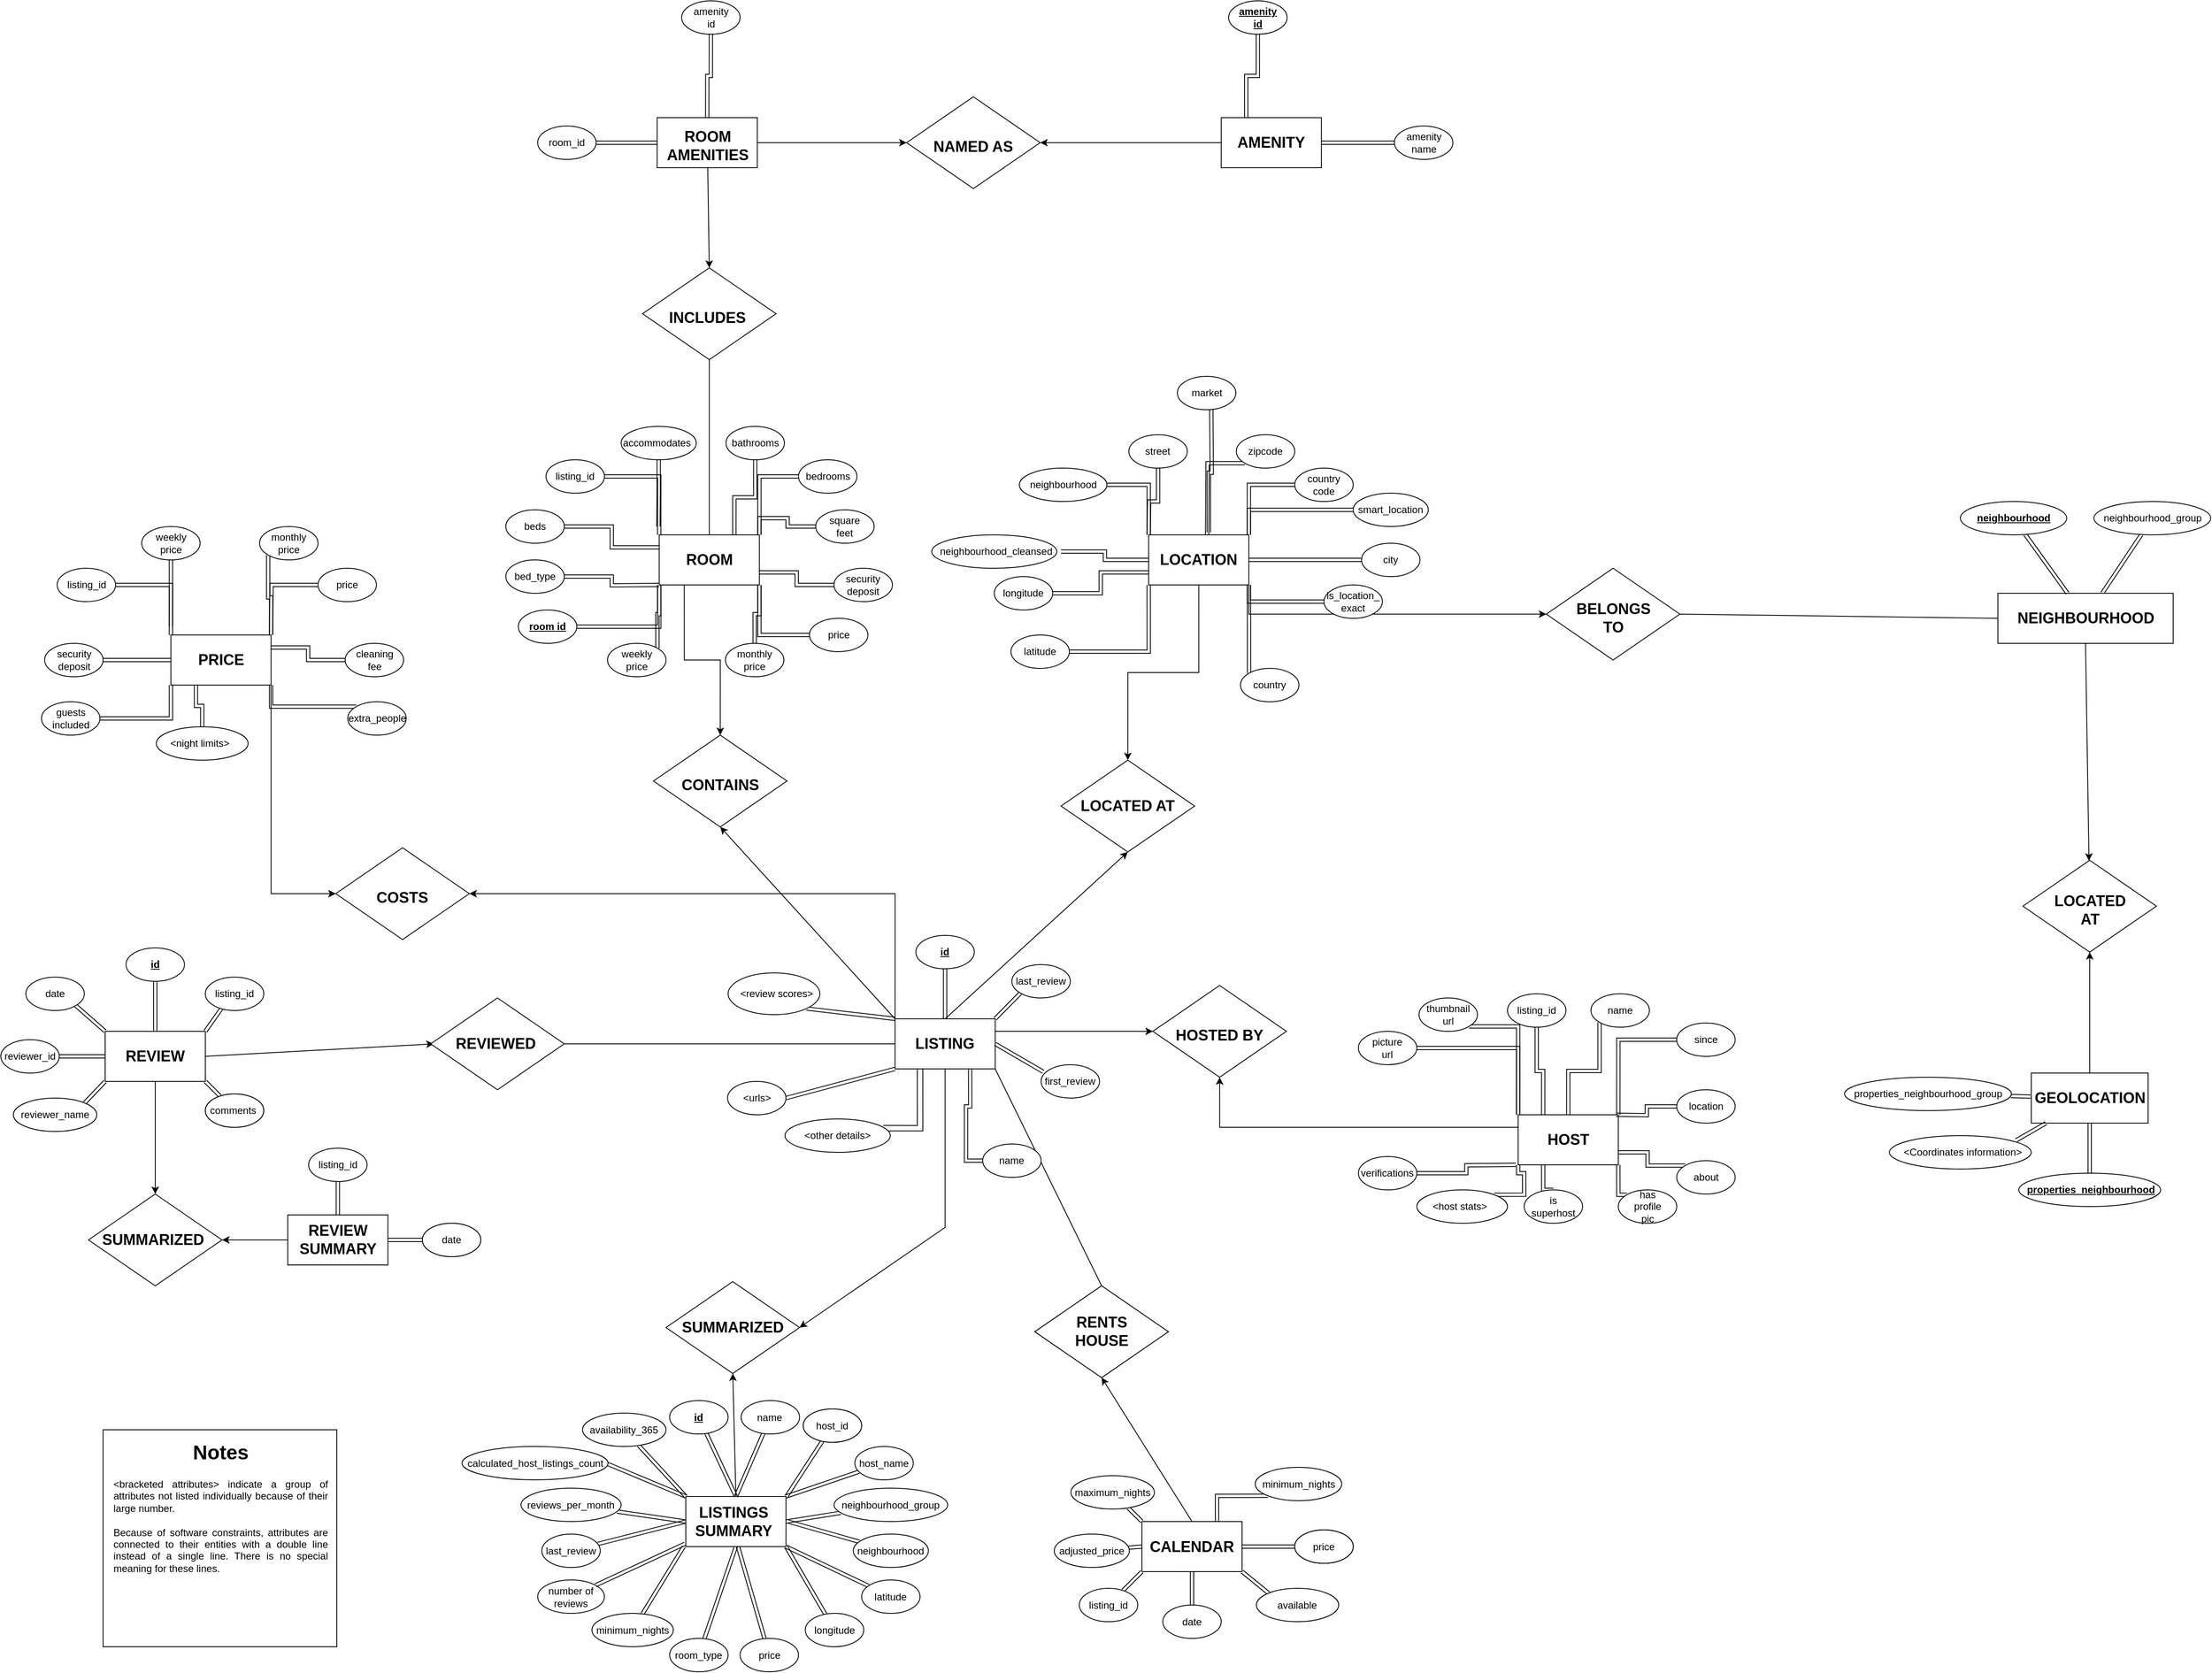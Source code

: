 <mxfile version="14.6.9" type="device"><diagram id="JNHpqRZp-sZKiAyy_AZ4" name="Page-1"><mxGraphModel dx="3195" dy="1370" grid="1" gridSize="10" guides="1" tooltips="1" connect="1" arrows="1" fold="1" page="1" pageScale="1" pageWidth="1654" pageHeight="2336" math="0" shadow="0"><root><mxCell id="0"/><mxCell id="1" parent="0"/><mxCell id="c3hx6oJyuHPJ4uQkffPh-1" style="edgeStyle=none;rounded=0;orthogonalLoop=1;jettySize=auto;html=1;exitX=0.5;exitY=1;exitDx=0;exitDy=0;entryX=1;entryY=0.5;entryDx=0;entryDy=0;" parent="1" source="c3hx6oJyuHPJ4uQkffPh-2" target="c3hx6oJyuHPJ4uQkffPh-19" edge="1"><mxGeometry relative="1" as="geometry"><Array as="points"><mxPoint x="1241.25" y="1790"/></Array></mxGeometry></mxCell><mxCell id="hS5ExgA5WwQfU1mnSbly-40" style="edgeStyle=orthogonalEdgeStyle;rounded=0;orthogonalLoop=1;jettySize=auto;html=1;exitX=0;exitY=0;exitDx=0;exitDy=0;entryX=1;entryY=0.5;entryDx=0;entryDy=0;" parent="1" source="c3hx6oJyuHPJ4uQkffPh-2" target="hS5ExgA5WwQfU1mnSbly-36" edge="1"><mxGeometry relative="1" as="geometry"/></mxCell><mxCell id="hS5ExgA5WwQfU1mnSbly-184" style="edgeStyle=orthogonalEdgeStyle;rounded=0;orthogonalLoop=1;jettySize=auto;html=1;exitX=1;exitY=0.25;exitDx=0;exitDy=0;entryX=0;entryY=0.5;entryDx=0;entryDy=0;" parent="1" source="c3hx6oJyuHPJ4uQkffPh-2" target="hS5ExgA5WwQfU1mnSbly-182" edge="1"><mxGeometry relative="1" as="geometry"/></mxCell><mxCell id="hS5ExgA5WwQfU1mnSbly-188" style="edgeStyle=orthogonalEdgeStyle;shape=link;rounded=0;orthogonalLoop=1;jettySize=auto;html=1;exitX=0.75;exitY=1;exitDx=0;exitDy=0;entryX=0;entryY=0.5;entryDx=0;entryDy=0;" parent="1" source="c3hx6oJyuHPJ4uQkffPh-2" target="hS5ExgA5WwQfU1mnSbly-186" edge="1"><mxGeometry relative="1" as="geometry"/></mxCell><mxCell id="c3hx6oJyuHPJ4uQkffPh-2" value="" style="rounded=0;whiteSpace=wrap;html=1;" parent="1" vertex="1"><mxGeometry x="1181.25" y="1540" width="120" height="60" as="geometry"/></mxCell><mxCell id="c3hx6oJyuHPJ4uQkffPh-3" value="&lt;b&gt;&lt;font style=&quot;font-size: 18px&quot;&gt;LISTING&lt;/font&gt;&lt;/b&gt;" style="text;html=1;strokeColor=none;fillColor=none;align=center;verticalAlign=middle;whiteSpace=wrap;rounded=0;" parent="1" vertex="1"><mxGeometry x="1196.25" y="1560" width="90" height="20" as="geometry"/></mxCell><mxCell id="c3hx6oJyuHPJ4uQkffPh-4" style="edgeStyle=none;shape=link;rounded=0;orthogonalLoop=1;jettySize=auto;html=1;exitX=0.5;exitY=1;exitDx=0;exitDy=0;entryX=0.5;entryY=0;entryDx=0;entryDy=0;" parent="1" source="c3hx6oJyuHPJ4uQkffPh-5" target="c3hx6oJyuHPJ4uQkffPh-2" edge="1"><mxGeometry relative="1" as="geometry"/></mxCell><mxCell id="c3hx6oJyuHPJ4uQkffPh-5" value="" style="ellipse;whiteSpace=wrap;html=1;" parent="1" vertex="1"><mxGeometry x="1206.25" y="1440" width="70" height="40" as="geometry"/></mxCell><mxCell id="c3hx6oJyuHPJ4uQkffPh-6" value="&lt;u&gt;&lt;b&gt;id&lt;/b&gt;&lt;/u&gt;" style="text;html=1;strokeColor=none;fillColor=none;align=center;verticalAlign=middle;whiteSpace=wrap;rounded=0;" parent="1" vertex="1"><mxGeometry x="1221.25" y="1450" width="40" height="20" as="geometry"/></mxCell><mxCell id="c3hx6oJyuHPJ4uQkffPh-7" style="edgeStyle=none;shape=link;rounded=0;orthogonalLoop=1;jettySize=auto;html=1;exitX=1;exitY=1;exitDx=0;exitDy=0;entryX=0;entryY=0;entryDx=0;entryDy=0;" parent="1" source="c3hx6oJyuHPJ4uQkffPh-8" target="c3hx6oJyuHPJ4uQkffPh-2" edge="1"><mxGeometry relative="1" as="geometry"><mxPoint x="1178.12" y="1530" as="sourcePoint"/><mxPoint x="1115.62" y="1555" as="targetPoint"/></mxGeometry></mxCell><mxCell id="c3hx6oJyuHPJ4uQkffPh-8" value="" style="ellipse;whiteSpace=wrap;html=1;" parent="1" vertex="1"><mxGeometry x="981.26" y="1485" width="110" height="50" as="geometry"/></mxCell><mxCell id="c3hx6oJyuHPJ4uQkffPh-9" value="&amp;lt;review scores&amp;gt;" style="text;html=1;strokeColor=none;fillColor=none;align=center;verticalAlign=middle;whiteSpace=wrap;rounded=0;" parent="1" vertex="1"><mxGeometry x="991.26" y="1500" width="97.49" height="20" as="geometry"/></mxCell><mxCell id="c3hx6oJyuHPJ4uQkffPh-10" style="edgeStyle=none;shape=link;rounded=0;orthogonalLoop=1;jettySize=auto;html=1;exitX=1;exitY=0.5;exitDx=0;exitDy=0;entryX=0;entryY=1;entryDx=0;entryDy=0;" parent="1" source="c3hx6oJyuHPJ4uQkffPh-11" target="c3hx6oJyuHPJ4uQkffPh-2" edge="1"><mxGeometry relative="1" as="geometry"><mxPoint x="1106.25" y="1625" as="sourcePoint"/></mxGeometry></mxCell><mxCell id="c3hx6oJyuHPJ4uQkffPh-11" value="" style="ellipse;whiteSpace=wrap;html=1;" parent="1" vertex="1"><mxGeometry x="980.63" y="1615" width="70" height="40" as="geometry"/></mxCell><mxCell id="c3hx6oJyuHPJ4uQkffPh-12" value="&amp;lt;urls&amp;gt;" style="text;html=1;strokeColor=none;fillColor=none;align=center;verticalAlign=middle;whiteSpace=wrap;rounded=0;" parent="1" vertex="1"><mxGeometry x="995.63" y="1625" width="40" height="20" as="geometry"/></mxCell><mxCell id="c3hx6oJyuHPJ4uQkffPh-13" style="edgeStyle=none;shape=link;rounded=0;orthogonalLoop=1;jettySize=auto;html=1;exitX=0.038;exitY=0.213;exitDx=0;exitDy=0;entryX=1;entryY=0.5;entryDx=0;entryDy=0;exitPerimeter=0;" parent="1" source="c3hx6oJyuHPJ4uQkffPh-14" target="c3hx6oJyuHPJ4uQkffPh-2" edge="1"><mxGeometry relative="1" as="geometry"><mxPoint x="1356.25" y="1560" as="sourcePoint"/></mxGeometry></mxCell><mxCell id="c3hx6oJyuHPJ4uQkffPh-14" value="" style="ellipse;whiteSpace=wrap;html=1;" parent="1" vertex="1"><mxGeometry x="1356.25" y="1595" width="70" height="40" as="geometry"/></mxCell><mxCell id="c3hx6oJyuHPJ4uQkffPh-15" value="first_review" style="text;html=1;strokeColor=none;fillColor=none;align=center;verticalAlign=middle;whiteSpace=wrap;rounded=0;" parent="1" vertex="1"><mxGeometry x="1371.25" y="1605" width="40" height="20" as="geometry"/></mxCell><mxCell id="c3hx6oJyuHPJ4uQkffPh-16" style="edgeStyle=none;shape=link;rounded=0;orthogonalLoop=1;jettySize=auto;html=1;exitX=0;exitY=1;exitDx=0;exitDy=0;entryX=1;entryY=0;entryDx=0;entryDy=0;" parent="1" source="c3hx6oJyuHPJ4uQkffPh-17" target="c3hx6oJyuHPJ4uQkffPh-2" edge="1"><mxGeometry relative="1" as="geometry"/></mxCell><mxCell id="c3hx6oJyuHPJ4uQkffPh-17" value="" style="ellipse;whiteSpace=wrap;html=1;" parent="1" vertex="1"><mxGeometry x="1321.25" y="1475" width="70" height="40" as="geometry"/></mxCell><mxCell id="c3hx6oJyuHPJ4uQkffPh-18" value="last_review" style="text;html=1;strokeColor=none;fillColor=none;align=center;verticalAlign=middle;whiteSpace=wrap;rounded=0;" parent="1" vertex="1"><mxGeometry x="1336.25" y="1485" width="40" height="20" as="geometry"/></mxCell><mxCell id="c3hx6oJyuHPJ4uQkffPh-19" value="" style="rhombus;whiteSpace=wrap;html=1;" parent="1" vertex="1"><mxGeometry x="906.88" y="1855" width="160" height="110" as="geometry"/></mxCell><mxCell id="c3hx6oJyuHPJ4uQkffPh-20" value="&lt;b&gt;&lt;font style=&quot;font-size: 18px&quot;&gt;SUMMARIZED&lt;/font&gt;&lt;/b&gt;" style="text;html=1;strokeColor=none;fillColor=none;align=center;verticalAlign=middle;whiteSpace=wrap;rounded=0;" parent="1" vertex="1"><mxGeometry x="926.88" y="1890" width="120" height="40" as="geometry"/></mxCell><mxCell id="c3hx6oJyuHPJ4uQkffPh-21" style="edgeStyle=none;rounded=0;orthogonalLoop=1;jettySize=auto;html=1;exitX=0.5;exitY=0;exitDx=0;exitDy=0;entryX=0.5;entryY=1;entryDx=0;entryDy=0;" parent="1" source="c3hx6oJyuHPJ4uQkffPh-22" target="c3hx6oJyuHPJ4uQkffPh-19" edge="1"><mxGeometry relative="1" as="geometry"><mxPoint x="1003.76" y="1967.5" as="targetPoint"/></mxGeometry></mxCell><mxCell id="c3hx6oJyuHPJ4uQkffPh-22" value="" style="rounded=0;whiteSpace=wrap;html=1;" parent="1" vertex="1"><mxGeometry x="930.63" y="2112.5" width="120" height="60" as="geometry"/></mxCell><mxCell id="c3hx6oJyuHPJ4uQkffPh-23" value="&lt;b&gt;&lt;font style=&quot;font-size: 18px&quot;&gt;LISTINGS&lt;br&gt;SUMMARY&lt;br&gt;&lt;/font&gt;&lt;/b&gt;" style="text;html=1;strokeColor=none;fillColor=none;align=center;verticalAlign=middle;whiteSpace=wrap;rounded=0;" parent="1" vertex="1"><mxGeometry x="943.13" y="2132.5" width="90" height="20" as="geometry"/></mxCell><mxCell id="c3hx6oJyuHPJ4uQkffPh-24" style="edgeStyle=none;shape=link;rounded=0;orthogonalLoop=1;jettySize=auto;html=1;entryX=0.5;entryY=0;entryDx=0;entryDy=0;" parent="1" source="c3hx6oJyuHPJ4uQkffPh-25" target="c3hx6oJyuHPJ4uQkffPh-22" edge="1"><mxGeometry relative="1" as="geometry"/></mxCell><mxCell id="c3hx6oJyuHPJ4uQkffPh-25" value="" style="ellipse;whiteSpace=wrap;html=1;" parent="1" vertex="1"><mxGeometry x="911.26" y="1997.5" width="70" height="40" as="geometry"/></mxCell><mxCell id="c3hx6oJyuHPJ4uQkffPh-26" value="&lt;u&gt;&lt;b&gt;id&lt;/b&gt;&lt;/u&gt;" style="text;html=1;strokeColor=none;fillColor=none;align=center;verticalAlign=middle;whiteSpace=wrap;rounded=0;" parent="1" vertex="1"><mxGeometry x="926.26" y="2007.5" width="40" height="20" as="geometry"/></mxCell><mxCell id="c3hx6oJyuHPJ4uQkffPh-29" style="edgeStyle=none;shape=link;rounded=0;orthogonalLoop=1;jettySize=auto;html=1;entryX=0.5;entryY=0;entryDx=0;entryDy=0;" parent="1" source="c3hx6oJyuHPJ4uQkffPh-30" target="c3hx6oJyuHPJ4uQkffPh-22" edge="1"><mxGeometry relative="1" as="geometry"><mxPoint x="1048.13" y="2172.5" as="targetPoint"/></mxGeometry></mxCell><mxCell id="c3hx6oJyuHPJ4uQkffPh-30" value="" style="ellipse;whiteSpace=wrap;html=1;" parent="1" vertex="1"><mxGeometry x="996.88" y="1997.5" width="70" height="40" as="geometry"/></mxCell><mxCell id="c3hx6oJyuHPJ4uQkffPh-31" value="name" style="text;html=1;strokeColor=none;fillColor=none;align=center;verticalAlign=middle;whiteSpace=wrap;rounded=0;" parent="1" vertex="1"><mxGeometry x="1010.63" y="2012.5" width="40" height="10" as="geometry"/></mxCell><mxCell id="c3hx6oJyuHPJ4uQkffPh-32" value="" style="ellipse;whiteSpace=wrap;html=1;" parent="1" vertex="1"><mxGeometry x="1071.26" y="2007.5" width="70" height="40" as="geometry"/></mxCell><mxCell id="c3hx6oJyuHPJ4uQkffPh-33" value="Text" style="text;html=1;strokeColor=none;fillColor=none;align=center;verticalAlign=middle;whiteSpace=wrap;rounded=0;" parent="1" vertex="1"><mxGeometry x="1086.26" y="2017.5" width="40" height="20" as="geometry"/></mxCell><mxCell id="c3hx6oJyuHPJ4uQkffPh-34" style="edgeStyle=none;shape=link;rounded=0;orthogonalLoop=1;jettySize=auto;html=1;" parent="1" source="c3hx6oJyuHPJ4uQkffPh-35" edge="1"><mxGeometry relative="1" as="geometry"><mxPoint x="1051.13" y="2112.5" as="targetPoint"/></mxGeometry></mxCell><mxCell id="c3hx6oJyuHPJ4uQkffPh-35" value="" style="ellipse;whiteSpace=wrap;html=1;" parent="1" vertex="1"><mxGeometry x="1071.26" y="2007.5" width="70" height="40" as="geometry"/></mxCell><mxCell id="c3hx6oJyuHPJ4uQkffPh-36" value="host_id" style="text;html=1;strokeColor=none;fillColor=none;align=center;verticalAlign=middle;whiteSpace=wrap;rounded=0;" parent="1" vertex="1"><mxGeometry x="1086.26" y="2017.5" width="40" height="20" as="geometry"/></mxCell><mxCell id="c3hx6oJyuHPJ4uQkffPh-37" style="edgeStyle=none;shape=link;rounded=0;orthogonalLoop=1;jettySize=auto;html=1;entryX=1;entryY=0;entryDx=0;entryDy=0;" parent="1" source="c3hx6oJyuHPJ4uQkffPh-38" target="c3hx6oJyuHPJ4uQkffPh-22" edge="1"><mxGeometry relative="1" as="geometry"/></mxCell><mxCell id="c3hx6oJyuHPJ4uQkffPh-38" value="" style="ellipse;whiteSpace=wrap;html=1;" parent="1" vertex="1"><mxGeometry x="1133.13" y="2052.5" width="70" height="40" as="geometry"/></mxCell><mxCell id="c3hx6oJyuHPJ4uQkffPh-39" value="host_name" style="text;html=1;strokeColor=none;fillColor=none;align=center;verticalAlign=middle;whiteSpace=wrap;rounded=0;" parent="1" vertex="1"><mxGeometry x="1148.13" y="2062.5" width="40" height="20" as="geometry"/></mxCell><mxCell id="c3hx6oJyuHPJ4uQkffPh-40" value="Text" style="text;html=1;strokeColor=none;fillColor=none;align=center;verticalAlign=middle;whiteSpace=wrap;rounded=0;" parent="1" vertex="1"><mxGeometry x="1146.26" y="2112.5" width="40" height="20" as="geometry"/></mxCell><mxCell id="c3hx6oJyuHPJ4uQkffPh-41" style="edgeStyle=none;shape=link;rounded=0;orthogonalLoop=1;jettySize=auto;html=1;entryX=1;entryY=0.5;entryDx=0;entryDy=0;" parent="1" source="c3hx6oJyuHPJ4uQkffPh-42" target="c3hx6oJyuHPJ4uQkffPh-22" edge="1"><mxGeometry relative="1" as="geometry"/></mxCell><mxCell id="c3hx6oJyuHPJ4uQkffPh-42" value="" style="ellipse;whiteSpace=wrap;html=1;" parent="1" vertex="1"><mxGeometry x="1108.14" y="2102.5" width="136.24" height="40" as="geometry"/></mxCell><mxCell id="c3hx6oJyuHPJ4uQkffPh-43" value="neighbourhood_group" style="text;html=1;strokeColor=none;fillColor=none;align=center;verticalAlign=middle;whiteSpace=wrap;rounded=0;" parent="1" vertex="1"><mxGeometry x="1166.26" y="2112.5" width="20" height="20" as="geometry"/></mxCell><mxCell id="c3hx6oJyuHPJ4uQkffPh-45" style="edgeStyle=none;shape=link;rounded=0;orthogonalLoop=1;jettySize=auto;html=1;" parent="1" source="c3hx6oJyuHPJ4uQkffPh-46" edge="1"><mxGeometry relative="1" as="geometry"><mxPoint x="1053.13" y="2142.5" as="targetPoint"/></mxGeometry></mxCell><mxCell id="c3hx6oJyuHPJ4uQkffPh-46" value="" style="ellipse;whiteSpace=wrap;html=1;" parent="1" vertex="1"><mxGeometry x="1131.26" y="2157.5" width="90" height="40" as="geometry"/></mxCell><mxCell id="c3hx6oJyuHPJ4uQkffPh-47" value="neighbourhood" style="text;html=1;strokeColor=none;fillColor=none;align=center;verticalAlign=middle;whiteSpace=wrap;rounded=0;" parent="1" vertex="1"><mxGeometry x="1156.26" y="2167.5" width="40" height="20" as="geometry"/></mxCell><mxCell id="c3hx6oJyuHPJ4uQkffPh-48" style="edgeStyle=none;shape=link;rounded=0;orthogonalLoop=1;jettySize=auto;html=1;entryX=1;entryY=1;entryDx=0;entryDy=0;" parent="1" source="c3hx6oJyuHPJ4uQkffPh-49" target="c3hx6oJyuHPJ4uQkffPh-22" edge="1"><mxGeometry relative="1" as="geometry"/></mxCell><mxCell id="c3hx6oJyuHPJ4uQkffPh-49" value="" style="ellipse;whiteSpace=wrap;html=1;" parent="1" vertex="1"><mxGeometry x="1141.26" y="2212.5" width="70" height="40" as="geometry"/></mxCell><mxCell id="c3hx6oJyuHPJ4uQkffPh-50" value="latitude" style="text;html=1;strokeColor=none;fillColor=none;align=center;verticalAlign=middle;whiteSpace=wrap;rounded=0;" parent="1" vertex="1"><mxGeometry x="1156.26" y="2222.5" width="40" height="20" as="geometry"/></mxCell><mxCell id="c3hx6oJyuHPJ4uQkffPh-51" style="edgeStyle=none;shape=link;rounded=0;orthogonalLoop=1;jettySize=auto;html=1;entryX=1;entryY=1;entryDx=0;entryDy=0;" parent="1" source="c3hx6oJyuHPJ4uQkffPh-52" target="c3hx6oJyuHPJ4uQkffPh-22" edge="1"><mxGeometry relative="1" as="geometry"/></mxCell><mxCell id="c3hx6oJyuHPJ4uQkffPh-52" value="" style="ellipse;whiteSpace=wrap;html=1;" parent="1" vertex="1"><mxGeometry x="1073.76" y="2252.5" width="70" height="40" as="geometry"/></mxCell><mxCell id="c3hx6oJyuHPJ4uQkffPh-53" value="longitude" style="text;html=1;strokeColor=none;fillColor=none;align=center;verticalAlign=middle;whiteSpace=wrap;rounded=0;" parent="1" vertex="1"><mxGeometry x="1088.76" y="2262.5" width="40" height="20" as="geometry"/></mxCell><mxCell id="c3hx6oJyuHPJ4uQkffPh-54" style="edgeStyle=none;shape=link;rounded=0;orthogonalLoop=1;jettySize=auto;html=1;entryX=0.5;entryY=1;entryDx=0;entryDy=0;" parent="1" source="c3hx6oJyuHPJ4uQkffPh-55" target="c3hx6oJyuHPJ4uQkffPh-22" edge="1"><mxGeometry relative="1" as="geometry"><mxPoint x="928.13" y="2112.5" as="targetPoint"/></mxGeometry></mxCell><mxCell id="c3hx6oJyuHPJ4uQkffPh-55" value="" style="ellipse;whiteSpace=wrap;html=1;" parent="1" vertex="1"><mxGeometry x="911.26" y="2282.5" width="70" height="40" as="geometry"/></mxCell><mxCell id="c3hx6oJyuHPJ4uQkffPh-56" value="room_type" style="text;html=1;strokeColor=none;fillColor=none;align=center;verticalAlign=middle;whiteSpace=wrap;rounded=0;" parent="1" vertex="1"><mxGeometry x="926.26" y="2292.5" width="40" height="20" as="geometry"/></mxCell><mxCell id="c3hx6oJyuHPJ4uQkffPh-57" style="edgeStyle=none;shape=link;rounded=0;orthogonalLoop=1;jettySize=auto;html=1;" parent="1" source="c3hx6oJyuHPJ4uQkffPh-58" edge="1"><mxGeometry relative="1" as="geometry"><mxPoint x="993.13" y="2172.5" as="targetPoint"/></mxGeometry></mxCell><mxCell id="c3hx6oJyuHPJ4uQkffPh-58" value="" style="ellipse;whiteSpace=wrap;html=1;" parent="1" vertex="1"><mxGeometry x="995.63" y="2282.5" width="70" height="40" as="geometry"/></mxCell><mxCell id="c3hx6oJyuHPJ4uQkffPh-59" value="price" style="text;html=1;strokeColor=none;fillColor=none;align=center;verticalAlign=middle;whiteSpace=wrap;rounded=0;" parent="1" vertex="1"><mxGeometry x="1010.63" y="2292.5" width="40" height="20" as="geometry"/></mxCell><mxCell id="c3hx6oJyuHPJ4uQkffPh-60" style="edgeStyle=none;shape=link;rounded=0;orthogonalLoop=1;jettySize=auto;html=1;" parent="1" source="c3hx6oJyuHPJ4uQkffPh-61" edge="1"><mxGeometry relative="1" as="geometry"><mxPoint x="928.13" y="2172.5" as="targetPoint"/></mxGeometry></mxCell><mxCell id="c3hx6oJyuHPJ4uQkffPh-61" value="" style="ellipse;whiteSpace=wrap;html=1;" parent="1" vertex="1"><mxGeometry x="818.13" y="2252.5" width="97.5" height="40" as="geometry"/></mxCell><mxCell id="c3hx6oJyuHPJ4uQkffPh-62" value="minimum_nights" style="text;html=1;strokeColor=none;fillColor=none;align=center;verticalAlign=middle;whiteSpace=wrap;rounded=0;" parent="1" vertex="1"><mxGeometry x="846.88" y="2262.5" width="40" height="20" as="geometry"/></mxCell><mxCell id="c3hx6oJyuHPJ4uQkffPh-63" value="" style="ellipse;whiteSpace=wrap;html=1;" parent="1" vertex="1"><mxGeometry x="753.13" y="2212.5" width="80" height="40" as="geometry"/></mxCell><mxCell id="c3hx6oJyuHPJ4uQkffPh-64" style="edgeStyle=none;shape=link;rounded=0;orthogonalLoop=1;jettySize=auto;html=1;entryX=-0.009;entryY=0.944;entryDx=0;entryDy=0;entryPerimeter=0;" parent="1" source="c3hx6oJyuHPJ4uQkffPh-63" target="c3hx6oJyuHPJ4uQkffPh-22" edge="1"><mxGeometry relative="1" as="geometry"><mxPoint x="1048.13" y="2112.5" as="targetPoint"/><mxPoint x="853.13" y="2212.5" as="sourcePoint"/></mxGeometry></mxCell><mxCell id="c3hx6oJyuHPJ4uQkffPh-65" value="number of&lt;br&gt;reviews" style="text;html=1;strokeColor=none;fillColor=none;align=center;verticalAlign=middle;whiteSpace=wrap;rounded=0;" parent="1" vertex="1"><mxGeometry x="763.13" y="2222.5" width="60" height="20" as="geometry"/></mxCell><mxCell id="c3hx6oJyuHPJ4uQkffPh-66" style="edgeStyle=none;shape=link;rounded=0;orthogonalLoop=1;jettySize=auto;html=1;entryX=0;entryY=0.5;entryDx=0;entryDy=0;" parent="1" source="c3hx6oJyuHPJ4uQkffPh-67" target="c3hx6oJyuHPJ4uQkffPh-22" edge="1"><mxGeometry relative="1" as="geometry"><mxPoint x="1183.13" y="2192.5" as="sourcePoint"/></mxGeometry></mxCell><mxCell id="c3hx6oJyuHPJ4uQkffPh-67" value="" style="ellipse;whiteSpace=wrap;html=1;" parent="1" vertex="1"><mxGeometry x="758.13" y="2157.5" width="70" height="40" as="geometry"/></mxCell><mxCell id="c3hx6oJyuHPJ4uQkffPh-68" value="last_review" style="text;html=1;strokeColor=none;fillColor=none;align=center;verticalAlign=middle;whiteSpace=wrap;rounded=0;" parent="1" vertex="1"><mxGeometry x="773.13" y="2167.5" width="40" height="20" as="geometry"/></mxCell><mxCell id="c3hx6oJyuHPJ4uQkffPh-69" style="edgeStyle=none;shape=link;rounded=0;orthogonalLoop=1;jettySize=auto;html=1;entryX=0;entryY=0.5;entryDx=0;entryDy=0;" parent="1" source="c3hx6oJyuHPJ4uQkffPh-70" target="c3hx6oJyuHPJ4uQkffPh-22" edge="1"><mxGeometry relative="1" as="geometry"/></mxCell><mxCell id="c3hx6oJyuHPJ4uQkffPh-70" value="" style="ellipse;whiteSpace=wrap;html=1;" parent="1" vertex="1"><mxGeometry x="733.13" y="2102.5" width="120" height="40" as="geometry"/></mxCell><mxCell id="c3hx6oJyuHPJ4uQkffPh-71" value="reviews_per_month" style="text;html=1;strokeColor=none;fillColor=none;align=center;verticalAlign=middle;whiteSpace=wrap;rounded=0;" parent="1" vertex="1"><mxGeometry x="773.13" y="2112.5" width="40" height="20" as="geometry"/></mxCell><mxCell id="c3hx6oJyuHPJ4uQkffPh-72" style="edgeStyle=none;shape=link;rounded=0;orthogonalLoop=1;jettySize=auto;html=1;entryX=0;entryY=0;entryDx=0;entryDy=0;" parent="1" source="c3hx6oJyuHPJ4uQkffPh-73" target="c3hx6oJyuHPJ4uQkffPh-22" edge="1"><mxGeometry relative="1" as="geometry"><mxPoint x="928.13" y="2132.5" as="targetPoint"/></mxGeometry></mxCell><mxCell id="c3hx6oJyuHPJ4uQkffPh-73" value="" style="ellipse;whiteSpace=wrap;html=1;" parent="1" vertex="1"><mxGeometry x="806.88" y="2012.5" width="100" height="40" as="geometry"/></mxCell><mxCell id="c3hx6oJyuHPJ4uQkffPh-74" value="availability_365" style="text;html=1;strokeColor=none;fillColor=none;align=center;verticalAlign=middle;whiteSpace=wrap;rounded=0;" parent="1" vertex="1"><mxGeometry x="829.38" y="2022.5" width="55" height="20" as="geometry"/></mxCell><mxCell id="c3hx6oJyuHPJ4uQkffPh-75" style="edgeStyle=none;shape=link;rounded=0;orthogonalLoop=1;jettySize=auto;html=1;entryX=0;entryY=0;entryDx=0;entryDy=0;" parent="1" target="c3hx6oJyuHPJ4uQkffPh-22" edge="1"><mxGeometry relative="1" as="geometry"><mxPoint x="828.75" y="2070" as="sourcePoint"/></mxGeometry></mxCell><mxCell id="c3hx6oJyuHPJ4uQkffPh-76" value="" style="ellipse;whiteSpace=wrap;html=1;" parent="1" vertex="1"><mxGeometry x="662.5" y="2052.5" width="175" height="40" as="geometry"/></mxCell><mxCell id="c3hx6oJyuHPJ4uQkffPh-77" value="calculated_host_listings_count" style="text;html=1;strokeColor=none;fillColor=none;align=center;verticalAlign=middle;whiteSpace=wrap;rounded=0;" parent="1" vertex="1"><mxGeometry x="683.75" y="2062.5" width="132.5" height="20" as="geometry"/></mxCell><mxCell id="c3hx6oJyuHPJ4uQkffPh-78" style="edgeStyle=none;shape=link;rounded=0;orthogonalLoop=1;jettySize=auto;html=1;exitX=1;exitY=1;exitDx=0;exitDy=0;" parent="1" source="c3hx6oJyuHPJ4uQkffPh-83" target="c3hx6oJyuHPJ4uQkffPh-100" edge="1"><mxGeometry relative="1" as="geometry"/></mxCell><mxCell id="c3hx6oJyuHPJ4uQkffPh-79" style="edgeStyle=none;shape=link;rounded=0;orthogonalLoop=1;jettySize=auto;html=1;exitX=0;exitY=1;exitDx=0;exitDy=0;entryX=1;entryY=0;entryDx=0;entryDy=0;" parent="1" source="c3hx6oJyuHPJ4uQkffPh-83" target="c3hx6oJyuHPJ4uQkffPh-96" edge="1"><mxGeometry relative="1" as="geometry"/></mxCell><mxCell id="c3hx6oJyuHPJ4uQkffPh-80" style="edgeStyle=none;shape=link;rounded=0;orthogonalLoop=1;jettySize=auto;html=1;exitX=0.5;exitY=0;exitDx=0;exitDy=0;entryX=0.5;entryY=1;entryDx=0;entryDy=0;" parent="1" source="c3hx6oJyuHPJ4uQkffPh-83" target="c3hx6oJyuHPJ4uQkffPh-85" edge="1"><mxGeometry relative="1" as="geometry"/></mxCell><mxCell id="c3hx6oJyuHPJ4uQkffPh-81" style="edgeStyle=none;rounded=0;orthogonalLoop=1;jettySize=auto;html=1;exitX=0.5;exitY=1;exitDx=0;exitDy=0;entryX=0.5;entryY=0;entryDx=0;entryDy=0;" parent="1" source="c3hx6oJyuHPJ4uQkffPh-83" target="c3hx6oJyuHPJ4uQkffPh-102" edge="1"><mxGeometry relative="1" as="geometry"><mxPoint x="340" y="1745" as="targetPoint"/></mxGeometry></mxCell><mxCell id="c3hx6oJyuHPJ4uQkffPh-82" style="edgeStyle=none;rounded=0;orthogonalLoop=1;jettySize=auto;html=1;exitX=1;exitY=0.5;exitDx=0;exitDy=0;entryX=0.023;entryY=0.5;entryDx=0;entryDy=0;entryPerimeter=0;" parent="1" source="c3hx6oJyuHPJ4uQkffPh-83" target="c3hx6oJyuHPJ4uQkffPh-115" edge="1"><mxGeometry relative="1" as="geometry"><mxPoint x="620" y="1585" as="targetPoint"/></mxGeometry></mxCell><mxCell id="c3hx6oJyuHPJ4uQkffPh-83" value="" style="rounded=0;whiteSpace=wrap;html=1;" parent="1" vertex="1"><mxGeometry x="235" y="1555" width="120" height="60" as="geometry"/></mxCell><mxCell id="c3hx6oJyuHPJ4uQkffPh-84" value="&lt;span style=&quot;font-size: 18px&quot;&gt;&lt;b&gt;REVIEW&lt;/b&gt;&lt;/span&gt;" style="text;html=1;strokeColor=none;fillColor=none;align=center;verticalAlign=middle;whiteSpace=wrap;rounded=0;" parent="1" vertex="1"><mxGeometry x="250" y="1575" width="90" height="20" as="geometry"/></mxCell><mxCell id="c3hx6oJyuHPJ4uQkffPh-85" value="" style="ellipse;whiteSpace=wrap;html=1;" parent="1" vertex="1"><mxGeometry x="260" y="1455" width="70" height="40" as="geometry"/></mxCell><mxCell id="c3hx6oJyuHPJ4uQkffPh-86" value="&lt;u&gt;&lt;b&gt;id&lt;/b&gt;&lt;/u&gt;" style="text;html=1;strokeColor=none;fillColor=none;align=center;verticalAlign=middle;whiteSpace=wrap;rounded=0;" parent="1" vertex="1"><mxGeometry x="275" y="1465" width="40" height="20" as="geometry"/></mxCell><mxCell id="c3hx6oJyuHPJ4uQkffPh-87" style="edgeStyle=none;shape=link;rounded=0;orthogonalLoop=1;jettySize=auto;html=1;exitX=0.276;exitY=0.94;exitDx=0;exitDy=0;entryX=1;entryY=0;entryDx=0;entryDy=0;exitPerimeter=0;" parent="1" source="c3hx6oJyuHPJ4uQkffPh-88" target="c3hx6oJyuHPJ4uQkffPh-83" edge="1"><mxGeometry relative="1" as="geometry"/></mxCell><mxCell id="c3hx6oJyuHPJ4uQkffPh-88" value="" style="ellipse;whiteSpace=wrap;html=1;" parent="1" vertex="1"><mxGeometry x="355" y="1490" width="70" height="40" as="geometry"/></mxCell><mxCell id="c3hx6oJyuHPJ4uQkffPh-89" value="listing_id" style="text;html=1;strokeColor=none;fillColor=none;align=center;verticalAlign=middle;whiteSpace=wrap;rounded=0;" parent="1" vertex="1"><mxGeometry x="370" y="1500" width="40" height="20" as="geometry"/></mxCell><mxCell id="c3hx6oJyuHPJ4uQkffPh-90" style="edgeStyle=none;shape=link;rounded=0;orthogonalLoop=1;jettySize=auto;html=1;exitX=1;exitY=1;exitDx=0;exitDy=0;entryX=0;entryY=0;entryDx=0;entryDy=0;" parent="1" source="c3hx6oJyuHPJ4uQkffPh-91" target="c3hx6oJyuHPJ4uQkffPh-83" edge="1"><mxGeometry relative="1" as="geometry"/></mxCell><mxCell id="c3hx6oJyuHPJ4uQkffPh-91" value="" style="ellipse;whiteSpace=wrap;html=1;" parent="1" vertex="1"><mxGeometry x="140" y="1490" width="70" height="40" as="geometry"/></mxCell><mxCell id="c3hx6oJyuHPJ4uQkffPh-92" value="date" style="text;html=1;strokeColor=none;fillColor=none;align=center;verticalAlign=middle;whiteSpace=wrap;rounded=0;" parent="1" vertex="1"><mxGeometry x="155" y="1500" width="40" height="20" as="geometry"/></mxCell><mxCell id="c3hx6oJyuHPJ4uQkffPh-93" style="edgeStyle=none;shape=link;rounded=0;orthogonalLoop=1;jettySize=auto;html=1;exitX=1;exitY=0.5;exitDx=0;exitDy=0;entryX=0;entryY=0.5;entryDx=0;entryDy=0;" parent="1" source="c3hx6oJyuHPJ4uQkffPh-94" target="c3hx6oJyuHPJ4uQkffPh-83" edge="1"><mxGeometry relative="1" as="geometry"/></mxCell><mxCell id="c3hx6oJyuHPJ4uQkffPh-94" value="" style="ellipse;whiteSpace=wrap;html=1;" parent="1" vertex="1"><mxGeometry x="110" y="1565" width="70" height="40" as="geometry"/></mxCell><mxCell id="c3hx6oJyuHPJ4uQkffPh-95" value="reviewer_id" style="text;html=1;strokeColor=none;fillColor=none;align=center;verticalAlign=middle;whiteSpace=wrap;rounded=0;" parent="1" vertex="1"><mxGeometry x="125" y="1575" width="40" height="20" as="geometry"/></mxCell><mxCell id="c3hx6oJyuHPJ4uQkffPh-96" value="" style="ellipse;whiteSpace=wrap;html=1;" parent="1" vertex="1"><mxGeometry x="125" y="1635" width="100" height="40" as="geometry"/></mxCell><mxCell id="c3hx6oJyuHPJ4uQkffPh-97" value="reviewer_name" style="text;html=1;strokeColor=none;fillColor=none;align=center;verticalAlign=middle;whiteSpace=wrap;rounded=0;" parent="1" vertex="1"><mxGeometry x="155" y="1645" width="40" height="20" as="geometry"/></mxCell><mxCell id="c3hx6oJyuHPJ4uQkffPh-98" value="" style="ellipse;whiteSpace=wrap;html=1;" parent="1" vertex="1"><mxGeometry x="355" y="1630" width="70" height="40" as="geometry"/></mxCell><mxCell id="c3hx6oJyuHPJ4uQkffPh-99" value="Text" style="text;html=1;strokeColor=none;fillColor=none;align=center;verticalAlign=middle;whiteSpace=wrap;rounded=0;" parent="1" vertex="1"><mxGeometry x="370" y="1640" width="40" height="20" as="geometry"/></mxCell><mxCell id="c3hx6oJyuHPJ4uQkffPh-100" value="" style="ellipse;whiteSpace=wrap;html=1;" parent="1" vertex="1"><mxGeometry x="355" y="1630" width="70" height="40" as="geometry"/></mxCell><mxCell id="c3hx6oJyuHPJ4uQkffPh-101" value="comments&amp;nbsp;" style="text;html=1;strokeColor=none;fillColor=none;align=center;verticalAlign=middle;whiteSpace=wrap;rounded=0;" parent="1" vertex="1"><mxGeometry x="370" y="1640" width="40" height="20" as="geometry"/></mxCell><mxCell id="c3hx6oJyuHPJ4uQkffPh-102" value="" style="rhombus;whiteSpace=wrap;html=1;" parent="1" vertex="1"><mxGeometry x="215" y="1750" width="160" height="110" as="geometry"/></mxCell><mxCell id="c3hx6oJyuHPJ4uQkffPh-103" value="&lt;b&gt;&lt;font style=&quot;font-size: 18px&quot;&gt;SUMMARIZED&amp;nbsp;&lt;/font&gt;&lt;/b&gt;" style="text;html=1;strokeColor=none;fillColor=none;align=center;verticalAlign=middle;whiteSpace=wrap;rounded=0;" parent="1" vertex="1"><mxGeometry x="235" y="1785" width="120" height="40" as="geometry"/></mxCell><mxCell id="c3hx6oJyuHPJ4uQkffPh-104" style="edgeStyle=none;shape=link;rounded=0;orthogonalLoop=1;jettySize=auto;html=1;exitX=1;exitY=0.5;exitDx=0;exitDy=0;" parent="1" source="c3hx6oJyuHPJ4uQkffPh-106" target="c3hx6oJyuHPJ4uQkffPh-113" edge="1"><mxGeometry relative="1" as="geometry"/></mxCell><mxCell id="c3hx6oJyuHPJ4uQkffPh-105" style="edgeStyle=none;rounded=0;orthogonalLoop=1;jettySize=auto;html=1;exitX=0;exitY=0.5;exitDx=0;exitDy=0;entryX=1;entryY=0.5;entryDx=0;entryDy=0;" parent="1" source="c3hx6oJyuHPJ4uQkffPh-106" target="c3hx6oJyuHPJ4uQkffPh-102" edge="1"><mxGeometry relative="1" as="geometry"><mxPoint x="295.714" y="1870" as="targetPoint"/></mxGeometry></mxCell><mxCell id="c3hx6oJyuHPJ4uQkffPh-106" value="" style="rounded=0;whiteSpace=wrap;html=1;" parent="1" vertex="1"><mxGeometry x="453.75" y="1775" width="120" height="60" as="geometry"/></mxCell><mxCell id="c3hx6oJyuHPJ4uQkffPh-107" value="&lt;b&gt;&lt;font style=&quot;font-size: 18px&quot;&gt;REVIEW&lt;br&gt;SUMMARY&lt;br&gt;&lt;/font&gt;&lt;/b&gt;" style="text;html=1;strokeColor=none;fillColor=none;align=center;verticalAlign=middle;whiteSpace=wrap;rounded=0;" parent="1" vertex="1"><mxGeometry x="468.75" y="1795" width="90" height="20" as="geometry"/></mxCell><mxCell id="c3hx6oJyuHPJ4uQkffPh-108" style="edgeStyle=none;shape=link;rounded=0;orthogonalLoop=1;jettySize=auto;html=1;exitX=0.5;exitY=1;exitDx=0;exitDy=0;" parent="1" source="c3hx6oJyuHPJ4uQkffPh-109" target="c3hx6oJyuHPJ4uQkffPh-106" edge="1"><mxGeometry relative="1" as="geometry"><mxPoint x="588.75" y="1755" as="sourcePoint"/></mxGeometry></mxCell><mxCell id="c3hx6oJyuHPJ4uQkffPh-109" value="" style="ellipse;whiteSpace=wrap;html=1;" parent="1" vertex="1"><mxGeometry x="478.75" y="1695" width="70" height="40" as="geometry"/></mxCell><mxCell id="c3hx6oJyuHPJ4uQkffPh-110" value="&lt;span&gt;listing_id&lt;/span&gt;" style="text;html=1;strokeColor=none;fillColor=none;align=center;verticalAlign=middle;whiteSpace=wrap;rounded=0;fontStyle=0" parent="1" vertex="1"><mxGeometry x="493.75" y="1705" width="40" height="20" as="geometry"/></mxCell><mxCell id="c3hx6oJyuHPJ4uQkffPh-111" value="" style="ellipse;whiteSpace=wrap;html=1;" parent="1" vertex="1"><mxGeometry x="615" y="1785" width="70" height="40" as="geometry"/></mxCell><mxCell id="c3hx6oJyuHPJ4uQkffPh-112" value="Text" style="text;html=1;strokeColor=none;fillColor=none;align=center;verticalAlign=middle;whiteSpace=wrap;rounded=0;" parent="1" vertex="1"><mxGeometry x="630" y="1795" width="40" height="20" as="geometry"/></mxCell><mxCell id="c3hx6oJyuHPJ4uQkffPh-113" value="" style="ellipse;whiteSpace=wrap;html=1;" parent="1" vertex="1"><mxGeometry x="615" y="1785" width="70" height="40" as="geometry"/></mxCell><mxCell id="c3hx6oJyuHPJ4uQkffPh-114" value="date" style="text;html=1;strokeColor=none;fillColor=none;align=center;verticalAlign=middle;whiteSpace=wrap;rounded=0;" parent="1" vertex="1"><mxGeometry x="630" y="1795" width="40" height="20" as="geometry"/></mxCell><mxCell id="c3hx6oJyuHPJ4uQkffPh-115" value="" style="rhombus;whiteSpace=wrap;html=1;" parent="1" vertex="1"><mxGeometry x="625" y="1515" width="160" height="110" as="geometry"/></mxCell><mxCell id="c3hx6oJyuHPJ4uQkffPh-116" value="&lt;b&gt;&lt;font style=&quot;font-size: 18px&quot;&gt;REVIEWED&lt;/font&gt;&lt;/b&gt;" style="text;html=1;strokeColor=none;fillColor=none;align=center;verticalAlign=middle;whiteSpace=wrap;rounded=0;" parent="1" vertex="1"><mxGeometry x="642.5" y="1550" width="120" height="40" as="geometry"/></mxCell><mxCell id="c3hx6oJyuHPJ4uQkffPh-117" style="edgeStyle=none;shape=link;rounded=0;orthogonalLoop=1;jettySize=auto;html=1;" parent="1" source="c3hx6oJyuHPJ4uQkffPh-118" target="c3hx6oJyuHPJ4uQkffPh-124" edge="1"><mxGeometry relative="1" as="geometry"><mxPoint x="2652.5" y="985" as="sourcePoint"/><mxPoint x="2677.5" y="1065" as="targetPoint"/></mxGeometry></mxCell><mxCell id="c3hx6oJyuHPJ4uQkffPh-118" value="" style="rounded=0;whiteSpace=wrap;html=1;" parent="1" vertex="1"><mxGeometry x="2502.5" y="1030" width="210" height="60" as="geometry"/></mxCell><mxCell id="c3hx6oJyuHPJ4uQkffPh-119" value="&lt;b&gt;&lt;font style=&quot;font-size: 18px&quot;&gt;NEIGHBOURHOOD&lt;/font&gt;&lt;/b&gt;" style="text;html=1;strokeColor=none;fillColor=none;align=center;verticalAlign=middle;whiteSpace=wrap;rounded=0;" parent="1" vertex="1"><mxGeometry x="2562.5" y="1050" width="90" height="20" as="geometry"/></mxCell><mxCell id="c3hx6oJyuHPJ4uQkffPh-120" style="edgeStyle=none;shape=link;rounded=0;orthogonalLoop=1;jettySize=auto;html=1;" parent="1" source="c3hx6oJyuHPJ4uQkffPh-121" target="c3hx6oJyuHPJ4uQkffPh-118" edge="1"><mxGeometry relative="1" as="geometry"/></mxCell><mxCell id="c3hx6oJyuHPJ4uQkffPh-121" value="" style="ellipse;whiteSpace=wrap;html=1;" parent="1" vertex="1"><mxGeometry x="2457.5" y="920" width="127.5" height="40" as="geometry"/></mxCell><mxCell id="c3hx6oJyuHPJ4uQkffPh-122" value="&lt;b&gt;&lt;u&gt;neighbourhood&lt;/u&gt;&lt;/b&gt;" style="text;html=1;strokeColor=none;fillColor=none;align=center;verticalAlign=middle;whiteSpace=wrap;rounded=0;" parent="1" vertex="1"><mxGeometry x="2448.75" y="930" width="145" height="20" as="geometry"/></mxCell><mxCell id="c3hx6oJyuHPJ4uQkffPh-123" value="Text" style="text;html=1;strokeColor=none;fillColor=none;align=center;verticalAlign=middle;whiteSpace=wrap;rounded=0;" parent="1" vertex="1"><mxGeometry x="2657.5" y="930" width="40" height="20" as="geometry"/></mxCell><mxCell id="c3hx6oJyuHPJ4uQkffPh-124" value="" style="ellipse;whiteSpace=wrap;html=1;" parent="1" vertex="1"><mxGeometry x="2617.5" y="920" width="140" height="40" as="geometry"/></mxCell><mxCell id="c3hx6oJyuHPJ4uQkffPh-125" value="neighbourhood_group" style="text;html=1;strokeColor=none;fillColor=none;align=center;verticalAlign=middle;whiteSpace=wrap;rounded=0;" parent="1" vertex="1"><mxGeometry x="2677.5" y="930" width="20" height="20" as="geometry"/></mxCell><mxCell id="c3hx6oJyuHPJ4uQkffPh-126" value="" style="rounded=0;whiteSpace=wrap;html=1;" parent="1" vertex="1"><mxGeometry x="1477.03" y="2142.5" width="120" height="60" as="geometry"/></mxCell><mxCell id="c3hx6oJyuHPJ4uQkffPh-127" value="&lt;b&gt;&lt;font style=&quot;font-size: 18px&quot;&gt;CALENDAR&lt;/font&gt;&lt;/b&gt;" style="text;html=1;strokeColor=none;fillColor=none;align=center;verticalAlign=middle;whiteSpace=wrap;rounded=0;" parent="1" vertex="1"><mxGeometry x="1492.03" y="2162.5" width="90" height="20" as="geometry"/></mxCell><mxCell id="c3hx6oJyuHPJ4uQkffPh-128" style="edgeStyle=none;shape=link;rounded=0;orthogonalLoop=1;jettySize=auto;html=1;entryX=0;entryY=1;entryDx=0;entryDy=0;" parent="1" source="c3hx6oJyuHPJ4uQkffPh-129" target="c3hx6oJyuHPJ4uQkffPh-126" edge="1"><mxGeometry relative="1" as="geometry"/></mxCell><mxCell id="c3hx6oJyuHPJ4uQkffPh-129" value="" style="ellipse;whiteSpace=wrap;html=1;" parent="1" vertex="1"><mxGeometry x="1402.03" y="2222.5" width="70" height="40" as="geometry"/></mxCell><mxCell id="c3hx6oJyuHPJ4uQkffPh-130" value="listing_id" style="text;html=1;strokeColor=none;fillColor=none;align=center;verticalAlign=middle;whiteSpace=wrap;rounded=0;" parent="1" vertex="1"><mxGeometry x="1417.03" y="2232.5" width="40" height="20" as="geometry"/></mxCell><mxCell id="c3hx6oJyuHPJ4uQkffPh-131" style="edgeStyle=none;shape=link;rounded=0;orthogonalLoop=1;jettySize=auto;html=1;entryX=0.5;entryY=1;entryDx=0;entryDy=0;" parent="1" source="c3hx6oJyuHPJ4uQkffPh-132" target="c3hx6oJyuHPJ4uQkffPh-126" edge="1"><mxGeometry relative="1" as="geometry"/></mxCell><mxCell id="c3hx6oJyuHPJ4uQkffPh-132" value="" style="ellipse;whiteSpace=wrap;html=1;" parent="1" vertex="1"><mxGeometry x="1502.03" y="2242.5" width="70" height="40" as="geometry"/></mxCell><mxCell id="c3hx6oJyuHPJ4uQkffPh-133" value="date" style="text;html=1;strokeColor=none;fillColor=none;align=center;verticalAlign=middle;whiteSpace=wrap;rounded=0;" parent="1" vertex="1"><mxGeometry x="1517.03" y="2252.5" width="40" height="20" as="geometry"/></mxCell><mxCell id="c3hx6oJyuHPJ4uQkffPh-134" value="" style="ellipse;whiteSpace=wrap;html=1;" parent="1" vertex="1"><mxGeometry x="1660.15" y="2152.5" width="70" height="40" as="geometry"/></mxCell><mxCell id="c3hx6oJyuHPJ4uQkffPh-135" value="Text" style="text;html=1;strokeColor=none;fillColor=none;align=center;verticalAlign=middle;whiteSpace=wrap;rounded=0;" parent="1" vertex="1"><mxGeometry x="1675.15" y="2162.5" width="40" height="20" as="geometry"/></mxCell><mxCell id="c3hx6oJyuHPJ4uQkffPh-136" style="edgeStyle=none;shape=link;rounded=0;orthogonalLoop=1;jettySize=auto;html=1;entryX=1;entryY=1;entryDx=0;entryDy=0;exitX=0;exitY=0;exitDx=0;exitDy=0;" parent="1" source="c3hx6oJyuHPJ4uQkffPh-148" target="c3hx6oJyuHPJ4uQkffPh-126" edge="1"><mxGeometry relative="1" as="geometry"><mxPoint x="1620.915" y="2225.135" as="sourcePoint"/></mxGeometry></mxCell><mxCell id="hS5ExgA5WwQfU1mnSbly-96" style="edgeStyle=orthogonalEdgeStyle;shape=link;rounded=0;orthogonalLoop=1;jettySize=auto;html=1;exitX=0;exitY=1;exitDx=0;exitDy=0;entryX=0.75;entryY=0;entryDx=0;entryDy=0;" parent="1" source="c3hx6oJyuHPJ4uQkffPh-137" target="c3hx6oJyuHPJ4uQkffPh-126" edge="1"><mxGeometry relative="1" as="geometry"/></mxCell><mxCell id="c3hx6oJyuHPJ4uQkffPh-137" value="" style="ellipse;whiteSpace=wrap;html=1;" parent="1" vertex="1"><mxGeometry x="1612.8" y="2077.5" width="103.6" height="40" as="geometry"/></mxCell><mxCell id="c3hx6oJyuHPJ4uQkffPh-139" value="" style="ellipse;whiteSpace=wrap;html=1;" parent="1" vertex="1"><mxGeometry x="1660.15" y="2152.5" width="70" height="40" as="geometry"/></mxCell><mxCell id="c3hx6oJyuHPJ4uQkffPh-140" value="Text" style="text;html=1;strokeColor=none;fillColor=none;align=center;verticalAlign=middle;whiteSpace=wrap;rounded=0;" parent="1" vertex="1"><mxGeometry x="1675.15" y="2162.5" width="40" height="20" as="geometry"/></mxCell><mxCell id="c3hx6oJyuHPJ4uQkffPh-141" style="edgeStyle=none;shape=link;rounded=0;orthogonalLoop=1;jettySize=auto;html=1;entryX=1;entryY=0.5;entryDx=0;entryDy=0;exitX=0;exitY=0.5;exitDx=0;exitDy=0;" parent="1" source="c3hx6oJyuHPJ4uQkffPh-142" target="c3hx6oJyuHPJ4uQkffPh-126" edge="1"><mxGeometry relative="1" as="geometry"><mxPoint x="1633.28" y="2172.5" as="sourcePoint"/></mxGeometry></mxCell><mxCell id="c3hx6oJyuHPJ4uQkffPh-142" value="" style="ellipse;whiteSpace=wrap;html=1;" parent="1" vertex="1"><mxGeometry x="1660.15" y="2152.5" width="70" height="40" as="geometry"/></mxCell><mxCell id="c3hx6oJyuHPJ4uQkffPh-143" value="price" style="text;html=1;strokeColor=none;fillColor=none;align=center;verticalAlign=middle;whiteSpace=wrap;rounded=0;" parent="1" vertex="1"><mxGeometry x="1675.15" y="2162.5" width="40" height="20" as="geometry"/></mxCell><mxCell id="c3hx6oJyuHPJ4uQkffPh-144" style="edgeStyle=none;shape=link;rounded=0;orthogonalLoop=1;jettySize=auto;html=1;entryX=0;entryY=0.5;entryDx=0;entryDy=0;" parent="1" source="c3hx6oJyuHPJ4uQkffPh-145" target="c3hx6oJyuHPJ4uQkffPh-126" edge="1"><mxGeometry relative="1" as="geometry"/></mxCell><mxCell id="c3hx6oJyuHPJ4uQkffPh-145" value="" style="ellipse;whiteSpace=wrap;html=1;" parent="1" vertex="1"><mxGeometry x="1372.03" y="2157.5" width="90" height="40" as="geometry"/></mxCell><mxCell id="c3hx6oJyuHPJ4uQkffPh-146" value="adjusted_price" style="text;html=1;strokeColor=none;fillColor=none;align=center;verticalAlign=middle;whiteSpace=wrap;rounded=0;" parent="1" vertex="1"><mxGeometry x="1397.03" y="2167.5" width="40" height="20" as="geometry"/></mxCell><mxCell id="c3hx6oJyuHPJ4uQkffPh-148" value="" style="ellipse;whiteSpace=wrap;html=1;" parent="1" vertex="1"><mxGeometry x="1614.2" y="2222.5" width="98.6" height="40" as="geometry"/></mxCell><mxCell id="c3hx6oJyuHPJ4uQkffPh-149" value="minimum_nights" style="text;html=1;strokeColor=none;fillColor=none;align=center;verticalAlign=middle;whiteSpace=wrap;rounded=0;" parent="1" vertex="1"><mxGeometry x="1644.6" y="2087.5" width="40" height="20" as="geometry"/></mxCell><mxCell id="c3hx6oJyuHPJ4uQkffPh-150" style="edgeStyle=none;shape=link;rounded=0;orthogonalLoop=1;jettySize=auto;html=1;entryX=0;entryY=0;entryDx=0;entryDy=0;" parent="1" source="c3hx6oJyuHPJ4uQkffPh-151" target="c3hx6oJyuHPJ4uQkffPh-126" edge="1"><mxGeometry relative="1" as="geometry"><mxPoint x="1485.63" y="2140.64" as="targetPoint"/></mxGeometry></mxCell><mxCell id="c3hx6oJyuHPJ4uQkffPh-151" value="" style="ellipse;whiteSpace=wrap;html=1;" parent="1" vertex="1"><mxGeometry x="1392.03" y="2087.5" width="100" height="40" as="geometry"/></mxCell><mxCell id="c3hx6oJyuHPJ4uQkffPh-152" value="maximum_nights" style="text;html=1;strokeColor=none;fillColor=none;align=center;verticalAlign=middle;whiteSpace=wrap;rounded=0;" parent="1" vertex="1"><mxGeometry x="1422.03" y="2097.5" width="40" height="20" as="geometry"/></mxCell><mxCell id="c3hx6oJyuHPJ4uQkffPh-153" value="" style="rhombus;whiteSpace=wrap;html=1;" parent="1" vertex="1"><mxGeometry x="1348.75" y="1860" width="160" height="110" as="geometry"/></mxCell><mxCell id="c3hx6oJyuHPJ4uQkffPh-154" value="&lt;b&gt;&lt;font style=&quot;font-size: 18px&quot;&gt;SUMMARIZED AS&lt;/font&gt;&lt;/b&gt;" style="text;html=1;strokeColor=none;fillColor=none;align=center;verticalAlign=middle;whiteSpace=wrap;rounded=0;" parent="1" vertex="1"><mxGeometry x="1368.75" y="1900" width="120" height="40" as="geometry"/></mxCell><mxCell id="c3hx6oJyuHPJ4uQkffPh-155" value="" style="rhombus;whiteSpace=wrap;html=1;" parent="1" vertex="1"><mxGeometry x="1348.75" y="1860" width="160" height="110" as="geometry"/></mxCell><mxCell id="c3hx6oJyuHPJ4uQkffPh-156" value="&lt;b&gt;&lt;font style=&quot;font-size: 18px&quot;&gt;RENTS&lt;br&gt;HOUSE&lt;br&gt;&lt;/font&gt;&lt;/b&gt;" style="text;html=1;strokeColor=none;fillColor=none;align=center;verticalAlign=middle;whiteSpace=wrap;rounded=0;" parent="1" vertex="1"><mxGeometry x="1368.75" y="1895" width="120" height="40" as="geometry"/></mxCell><mxCell id="c3hx6oJyuHPJ4uQkffPh-157" value="" style="endArrow=none;html=1;entryX=0;entryY=0.5;entryDx=0;entryDy=0;exitX=1;exitY=0.5;exitDx=0;exitDy=0;" parent="1" source="c3hx6oJyuHPJ4uQkffPh-115" target="c3hx6oJyuHPJ4uQkffPh-2" edge="1"><mxGeometry width="50" height="50" relative="1" as="geometry"><mxPoint x="931.25" y="1625" as="sourcePoint"/><mxPoint x="981.25" y="1575" as="targetPoint"/></mxGeometry></mxCell><mxCell id="c3hx6oJyuHPJ4uQkffPh-158" value="" style="endArrow=none;html=1;entryX=1;entryY=1;entryDx=0;entryDy=0;exitX=0.5;exitY=0;exitDx=0;exitDy=0;" parent="1" source="c3hx6oJyuHPJ4uQkffPh-155" target="c3hx6oJyuHPJ4uQkffPh-2" edge="1"><mxGeometry width="50" height="50" relative="1" as="geometry"><mxPoint x="1771.25" y="1785" as="sourcePoint"/><mxPoint x="1821.25" y="1735" as="targetPoint"/></mxGeometry></mxCell><mxCell id="c3hx6oJyuHPJ4uQkffPh-159" value="" style="endArrow=classic;html=1;exitX=0.5;exitY=0;exitDx=0;exitDy=0;entryX=0.5;entryY=1;entryDx=0;entryDy=0;" parent="1" source="c3hx6oJyuHPJ4uQkffPh-126" target="c3hx6oJyuHPJ4uQkffPh-155" edge="1"><mxGeometry width="50" height="50" relative="1" as="geometry"><mxPoint x="1784.38" y="1907.5" as="sourcePoint"/><mxPoint x="1834.38" y="1857.5" as="targetPoint"/></mxGeometry></mxCell><mxCell id="c3hx6oJyuHPJ4uQkffPh-160" value="" style="rhombus;whiteSpace=wrap;html=1;" parent="1" vertex="1"><mxGeometry x="1380.15" y="1230" width="160" height="110" as="geometry"/></mxCell><mxCell id="c3hx6oJyuHPJ4uQkffPh-161" value="&lt;b&gt;&lt;font style=&quot;font-size: 18px&quot;&gt;LOCATED AT&lt;/font&gt;&lt;/b&gt;" style="text;html=1;strokeColor=none;fillColor=none;align=center;verticalAlign=middle;whiteSpace=wrap;rounded=0;" parent="1" vertex="1"><mxGeometry x="1400.15" y="1265" width="120" height="40" as="geometry"/></mxCell><mxCell id="c3hx6oJyuHPJ4uQkffPh-162" value="" style="endArrow=classic;html=1;exitX=0.5;exitY=0;exitDx=0;exitDy=0;entryX=0.5;entryY=1;entryDx=0;entryDy=0;" parent="1" source="c3hx6oJyuHPJ4uQkffPh-2" target="c3hx6oJyuHPJ4uQkffPh-160" edge="1"><mxGeometry width="50" height="50" relative="1" as="geometry"><mxPoint x="1751.25" y="1775" as="sourcePoint"/><mxPoint x="1801.25" y="1725" as="targetPoint"/></mxGeometry></mxCell><mxCell id="c3hx6oJyuHPJ4uQkffPh-164" value="" style="rounded=0;whiteSpace=wrap;html=1;" parent="1" vertex="1"><mxGeometry x="2542.5" y="1605" width="140" height="60" as="geometry"/></mxCell><mxCell id="c3hx6oJyuHPJ4uQkffPh-165" value="&lt;b&gt;&lt;font style=&quot;font-size: 18px&quot;&gt;GEOLOCATION&lt;/font&gt;&lt;/b&gt;" style="text;html=1;strokeColor=none;fillColor=none;align=center;verticalAlign=middle;whiteSpace=wrap;rounded=0;" parent="1" vertex="1"><mxGeometry x="2567.5" y="1625" width="90" height="20" as="geometry"/></mxCell><mxCell id="c3hx6oJyuHPJ4uQkffPh-167" value="" style="ellipse;whiteSpace=wrap;html=1;" parent="1" vertex="1"><mxGeometry x="2527.5" y="1725" width="170" height="40" as="geometry"/></mxCell><mxCell id="c3hx6oJyuHPJ4uQkffPh-168" value="&lt;u&gt;&lt;b&gt;properties_neighbourhood&lt;/b&gt;&lt;/u&gt;" style="text;html=1;strokeColor=none;fillColor=none;align=center;verticalAlign=middle;whiteSpace=wrap;rounded=0;" parent="1" vertex="1"><mxGeometry x="2593.75" y="1735" width="40" height="20" as="geometry"/></mxCell><mxCell id="c3hx6oJyuHPJ4uQkffPh-170" value="" style="ellipse;whiteSpace=wrap;html=1;" parent="1" vertex="1"><mxGeometry x="2318.75" y="1610" width="200" height="40" as="geometry"/></mxCell><mxCell id="c3hx6oJyuHPJ4uQkffPh-171" value="properties_neighbourhood_group" style="text;html=1;strokeColor=none;fillColor=none;align=center;verticalAlign=middle;whiteSpace=wrap;rounded=0;" parent="1" vertex="1"><mxGeometry x="2398.75" y="1620" width="40" height="20" as="geometry"/></mxCell><mxCell id="c3hx6oJyuHPJ4uQkffPh-172" value="" style="rhombus;whiteSpace=wrap;html=1;" parent="1" vertex="1"><mxGeometry x="2532.5" y="1350" width="160" height="110" as="geometry"/></mxCell><mxCell id="c3hx6oJyuHPJ4uQkffPh-173" value="&lt;span style=&quot;font-size: 18px&quot;&gt;&lt;b&gt;LOCATED&lt;br&gt;AT&lt;br&gt;&lt;/b&gt;&lt;/span&gt;" style="text;html=1;strokeColor=none;fillColor=none;align=center;verticalAlign=middle;whiteSpace=wrap;rounded=0;" parent="1" vertex="1"><mxGeometry x="2552.5" y="1390" width="120" height="40" as="geometry"/></mxCell><mxCell id="c3hx6oJyuHPJ4uQkffPh-174" value="Text" style="text;html=1;strokeColor=none;fillColor=none;align=center;verticalAlign=middle;whiteSpace=wrap;rounded=0;" parent="1" vertex="1"><mxGeometry x="2387.5" y="1690" width="40" height="20" as="geometry"/></mxCell><mxCell id="c3hx6oJyuHPJ4uQkffPh-176" value="" style="ellipse;whiteSpace=wrap;html=1;" parent="1" vertex="1"><mxGeometry x="2372.5" y="1680" width="170" height="40" as="geometry"/></mxCell><mxCell id="c3hx6oJyuHPJ4uQkffPh-177" value="&amp;lt;Coordinates information&amp;gt;" style="text;html=1;strokeColor=none;fillColor=none;align=center;verticalAlign=middle;whiteSpace=wrap;rounded=0;" parent="1" vertex="1"><mxGeometry x="2387.5" y="1690" width="145" height="20" as="geometry"/></mxCell><mxCell id="c3hx6oJyuHPJ4uQkffPh-178" value="" style="endArrow=classic;html=1;exitX=0.5;exitY=1;exitDx=0;exitDy=0;" parent="1" source="c3hx6oJyuHPJ4uQkffPh-118" target="c3hx6oJyuHPJ4uQkffPh-172" edge="1"><mxGeometry width="50" height="50" relative="1" as="geometry"><mxPoint x="2040.25" y="1642.5" as="sourcePoint"/><mxPoint x="2035.25" y="1777.5" as="targetPoint"/></mxGeometry></mxCell><mxCell id="c3hx6oJyuHPJ4uQkffPh-179" value="" style="endArrow=classic;html=1;exitX=0.5;exitY=0;exitDx=0;exitDy=0;entryX=0.5;entryY=1;entryDx=0;entryDy=0;" parent="1" source="c3hx6oJyuHPJ4uQkffPh-164" target="c3hx6oJyuHPJ4uQkffPh-172" edge="1"><mxGeometry width="50" height="50" relative="1" as="geometry"><mxPoint x="2613.75" y="1620" as="sourcePoint"/><mxPoint x="2558.75" y="1660" as="targetPoint"/></mxGeometry></mxCell><mxCell id="c3hx6oJyuHPJ4uQkffPh-181" value="Text" style="text;html=1;strokeColor=none;fillColor=none;align=center;verticalAlign=middle;whiteSpace=wrap;rounded=0;" parent="1" vertex="1"><mxGeometry x="1120.63" y="1670" width="40" height="20" as="geometry"/></mxCell><mxCell id="c3hx6oJyuHPJ4uQkffPh-182" style="edgeStyle=orthogonalEdgeStyle;shape=link;rounded=0;orthogonalLoop=1;jettySize=auto;html=1;exitX=0.932;exitY=0.277;exitDx=0;exitDy=0;entryX=0.25;entryY=1;entryDx=0;entryDy=0;width=6.571;exitPerimeter=0;" parent="1" source="c3hx6oJyuHPJ4uQkffPh-183" target="c3hx6oJyuHPJ4uQkffPh-2" edge="1"><mxGeometry relative="1" as="geometry"/></mxCell><mxCell id="c3hx6oJyuHPJ4uQkffPh-183" value="" style="ellipse;whiteSpace=wrap;html=1;" parent="1" vertex="1"><mxGeometry x="1049.38" y="1660" width="126.25" height="40" as="geometry"/></mxCell><mxCell id="c3hx6oJyuHPJ4uQkffPh-184" value="&amp;lt;other details&amp;gt;" style="text;html=1;strokeColor=none;fillColor=none;align=center;verticalAlign=middle;whiteSpace=wrap;rounded=0;" parent="1" vertex="1"><mxGeometry x="1061.88" y="1670" width="101.25" height="20" as="geometry"/></mxCell><mxCell id="c3hx6oJyuHPJ4uQkffPh-185" value="" style="rounded=0;whiteSpace=wrap;html=1;" parent="1" vertex="1"><mxGeometry x="232.5" y="2032.5" width="280" height="260" as="geometry"/></mxCell><mxCell id="c3hx6oJyuHPJ4uQkffPh-186" value="&lt;h1 style=&quot;text-align: center&quot;&gt;Notes&lt;/h1&gt;&lt;div style=&quot;text-align: justify&quot;&gt;&amp;lt;bracketed attributes&amp;gt; indicate a group of attributes not listed individually because of their large number.&lt;/div&gt;&lt;div style=&quot;text-align: justify&quot;&gt;&lt;br&gt;&lt;/div&gt;&lt;div style=&quot;text-align: justify&quot;&gt;Because of software constraints, attributes are connected to their entities with a double line instead of a single line. There is no special meaning for these lines.&lt;/div&gt;" style="text;html=1;strokeColor=none;fillColor=none;spacing=5;spacingTop=-20;whiteSpace=wrap;overflow=hidden;rounded=0;" parent="1" vertex="1"><mxGeometry x="240" y="2040" width="265" height="245" as="geometry"/></mxCell><mxCell id="c3hx6oJyuHPJ4uQkffPh-201" style="edgeStyle=none;shape=link;rounded=0;orthogonalLoop=1;jettySize=auto;html=1;" parent="1" source="c3hx6oJyuHPJ4uQkffPh-164" target="c3hx6oJyuHPJ4uQkffPh-167" edge="1"><mxGeometry relative="1" as="geometry"><mxPoint x="2816.25" y="1670.003" as="sourcePoint"/><mxPoint x="2401.25" y="1380.34" as="targetPoint"/></mxGeometry></mxCell><mxCell id="c3hx6oJyuHPJ4uQkffPh-202" style="edgeStyle=none;shape=link;rounded=0;orthogonalLoop=1;jettySize=auto;html=1;" parent="1" source="c3hx6oJyuHPJ4uQkffPh-164" target="c3hx6oJyuHPJ4uQkffPh-170" edge="1"><mxGeometry relative="1" as="geometry"><mxPoint x="2552.5" y="1675" as="sourcePoint"/><mxPoint x="2533.75" y="1695" as="targetPoint"/></mxGeometry></mxCell><mxCell id="c3hx6oJyuHPJ4uQkffPh-203" style="edgeStyle=none;shape=link;rounded=0;orthogonalLoop=1;jettySize=auto;html=1;entryX=0.894;entryY=0.138;entryDx=0;entryDy=0;entryPerimeter=0;" parent="1" source="c3hx6oJyuHPJ4uQkffPh-164" target="c3hx6oJyuHPJ4uQkffPh-176" edge="1"><mxGeometry relative="1" as="geometry"><mxPoint x="2552.5" y="1637.775" as="sourcePoint"/><mxPoint x="2517.609" y="1634.174" as="targetPoint"/></mxGeometry></mxCell><mxCell id="hS5ExgA5WwQfU1mnSbly-39" style="edgeStyle=orthogonalEdgeStyle;rounded=0;orthogonalLoop=1;jettySize=auto;html=1;exitX=1;exitY=1;exitDx=0;exitDy=0;entryX=0;entryY=0.5;entryDx=0;entryDy=0;" parent="1" source="hS5ExgA5WwQfU1mnSbly-2" target="hS5ExgA5WwQfU1mnSbly-36" edge="1"><mxGeometry relative="1" as="geometry"><mxPoint x="465" y="1295" as="targetPoint"/></mxGeometry></mxCell><mxCell id="hS5ExgA5WwQfU1mnSbly-2" value="" style="rounded=0;whiteSpace=wrap;html=1;" parent="1" vertex="1"><mxGeometry x="313.75" y="1080" width="120" height="60" as="geometry"/></mxCell><mxCell id="hS5ExgA5WwQfU1mnSbly-3" value="&lt;span style=&quot;font-size: 18px&quot;&gt;&lt;b&gt;PRICE&lt;/b&gt;&lt;/span&gt;" style="text;html=1;strokeColor=none;fillColor=none;align=center;verticalAlign=middle;whiteSpace=wrap;rounded=0;" parent="1" vertex="1"><mxGeometry x="328.75" y="1100" width="90" height="20" as="geometry"/></mxCell><mxCell id="hS5ExgA5WwQfU1mnSbly-27" style="edgeStyle=orthogonalEdgeStyle;shape=link;rounded=0;orthogonalLoop=1;jettySize=auto;html=1;exitX=1;exitY=0.5;exitDx=0;exitDy=0;entryX=0;entryY=0;entryDx=0;entryDy=0;" parent="1" source="hS5ExgA5WwQfU1mnSbly-4" target="hS5ExgA5WwQfU1mnSbly-2" edge="1"><mxGeometry relative="1" as="geometry"/></mxCell><mxCell id="hS5ExgA5WwQfU1mnSbly-4" value="" style="ellipse;whiteSpace=wrap;html=1;" parent="1" vertex="1"><mxGeometry x="177.5" y="1000" width="70" height="40" as="geometry"/></mxCell><mxCell id="hS5ExgA5WwQfU1mnSbly-5" value="listing_id" style="text;html=1;strokeColor=none;fillColor=none;align=center;verticalAlign=middle;whiteSpace=wrap;rounded=0;" parent="1" vertex="1"><mxGeometry x="192.5" y="1010" width="40" height="20" as="geometry"/></mxCell><mxCell id="hS5ExgA5WwQfU1mnSbly-30" style="edgeStyle=orthogonalEdgeStyle;shape=link;rounded=0;orthogonalLoop=1;jettySize=auto;html=1;exitX=0;exitY=0.5;exitDx=0;exitDy=0;" parent="1" source="hS5ExgA5WwQfU1mnSbly-6" edge="1"><mxGeometry relative="1" as="geometry"><mxPoint x="433.75" y="1080" as="targetPoint"/></mxGeometry></mxCell><mxCell id="hS5ExgA5WwQfU1mnSbly-6" value="" style="ellipse;whiteSpace=wrap;html=1;" parent="1" vertex="1"><mxGeometry x="490" y="1000" width="70" height="40" as="geometry"/></mxCell><mxCell id="hS5ExgA5WwQfU1mnSbly-7" value="price" style="text;html=1;strokeColor=none;fillColor=none;align=center;verticalAlign=middle;whiteSpace=wrap;rounded=0;" parent="1" vertex="1"><mxGeometry x="505" y="1010" width="40" height="20" as="geometry"/></mxCell><mxCell id="hS5ExgA5WwQfU1mnSbly-28" style="edgeStyle=orthogonalEdgeStyle;shape=link;rounded=0;orthogonalLoop=1;jettySize=auto;html=1;exitX=0.5;exitY=1;exitDx=0;exitDy=0;" parent="1" source="hS5ExgA5WwQfU1mnSbly-8" edge="1"><mxGeometry relative="1" as="geometry"><mxPoint x="313.75" y="1070" as="targetPoint"/></mxGeometry></mxCell><mxCell id="hS5ExgA5WwQfU1mnSbly-8" value="" style="ellipse;whiteSpace=wrap;html=1;" parent="1" vertex="1"><mxGeometry x="278.75" y="950" width="70" height="40" as="geometry"/></mxCell><mxCell id="hS5ExgA5WwQfU1mnSbly-9" value="weekly price" style="text;html=1;strokeColor=none;fillColor=none;align=center;verticalAlign=middle;whiteSpace=wrap;rounded=0;" parent="1" vertex="1"><mxGeometry x="293.75" y="960" width="40" height="20" as="geometry"/></mxCell><mxCell id="hS5ExgA5WwQfU1mnSbly-29" style="edgeStyle=orthogonalEdgeStyle;shape=link;rounded=0;orthogonalLoop=1;jettySize=auto;html=1;exitX=0;exitY=1;exitDx=0;exitDy=0;entryX=1;entryY=0;entryDx=0;entryDy=0;" parent="1" source="hS5ExgA5WwQfU1mnSbly-10" target="hS5ExgA5WwQfU1mnSbly-2" edge="1"><mxGeometry relative="1" as="geometry"/></mxCell><mxCell id="hS5ExgA5WwQfU1mnSbly-10" value="" style="ellipse;whiteSpace=wrap;html=1;" parent="1" vertex="1"><mxGeometry x="420" y="950" width="70" height="40" as="geometry"/></mxCell><mxCell id="hS5ExgA5WwQfU1mnSbly-11" value="monthly price" style="text;html=1;strokeColor=none;fillColor=none;align=center;verticalAlign=middle;whiteSpace=wrap;rounded=0;" parent="1" vertex="1"><mxGeometry x="435" y="960" width="40" height="20" as="geometry"/></mxCell><mxCell id="hS5ExgA5WwQfU1mnSbly-26" style="edgeStyle=orthogonalEdgeStyle;shape=link;rounded=0;orthogonalLoop=1;jettySize=auto;html=1;exitX=1;exitY=0.5;exitDx=0;exitDy=0;entryX=0;entryY=0.5;entryDx=0;entryDy=0;" parent="1" source="hS5ExgA5WwQfU1mnSbly-12" target="hS5ExgA5WwQfU1mnSbly-2" edge="1"><mxGeometry relative="1" as="geometry"/></mxCell><mxCell id="hS5ExgA5WwQfU1mnSbly-12" value="" style="ellipse;whiteSpace=wrap;html=1;" parent="1" vertex="1"><mxGeometry x="162.5" y="1090" width="70" height="40" as="geometry"/></mxCell><mxCell id="hS5ExgA5WwQfU1mnSbly-13" value="security deposit" style="text;html=1;strokeColor=none;fillColor=none;align=center;verticalAlign=middle;whiteSpace=wrap;rounded=0;" parent="1" vertex="1"><mxGeometry x="177.5" y="1100" width="40" height="20" as="geometry"/></mxCell><mxCell id="hS5ExgA5WwQfU1mnSbly-31" style="edgeStyle=orthogonalEdgeStyle;shape=link;rounded=0;orthogonalLoop=1;jettySize=auto;html=1;exitX=0;exitY=0.5;exitDx=0;exitDy=0;entryX=1;entryY=0.25;entryDx=0;entryDy=0;" parent="1" source="hS5ExgA5WwQfU1mnSbly-16" target="hS5ExgA5WwQfU1mnSbly-2" edge="1"><mxGeometry relative="1" as="geometry"/></mxCell><mxCell id="hS5ExgA5WwQfU1mnSbly-16" value="" style="ellipse;whiteSpace=wrap;html=1;" parent="1" vertex="1"><mxGeometry x="522.5" y="1090" width="70" height="40" as="geometry"/></mxCell><mxCell id="hS5ExgA5WwQfU1mnSbly-17" value="cleaning fee" style="text;html=1;strokeColor=none;fillColor=none;align=center;verticalAlign=middle;whiteSpace=wrap;rounded=0;" parent="1" vertex="1"><mxGeometry x="537.5" y="1100" width="40" height="20" as="geometry"/></mxCell><mxCell id="hS5ExgA5WwQfU1mnSbly-25" style="edgeStyle=orthogonalEdgeStyle;shape=link;rounded=0;orthogonalLoop=1;jettySize=auto;html=1;exitX=1;exitY=0.5;exitDx=0;exitDy=0;entryX=0;entryY=1;entryDx=0;entryDy=0;" parent="1" source="hS5ExgA5WwQfU1mnSbly-18" target="hS5ExgA5WwQfU1mnSbly-2" edge="1"><mxGeometry relative="1" as="geometry"/></mxCell><mxCell id="hS5ExgA5WwQfU1mnSbly-18" value="" style="ellipse;whiteSpace=wrap;html=1;" parent="1" vertex="1"><mxGeometry x="158.75" y="1160" width="70" height="40" as="geometry"/></mxCell><mxCell id="hS5ExgA5WwQfU1mnSbly-19" value="guests included" style="text;html=1;strokeColor=none;fillColor=none;align=center;verticalAlign=middle;whiteSpace=wrap;rounded=0;" parent="1" vertex="1"><mxGeometry x="173.75" y="1170" width="40" height="20" as="geometry"/></mxCell><mxCell id="hS5ExgA5WwQfU1mnSbly-33" style="edgeStyle=orthogonalEdgeStyle;shape=link;rounded=0;orthogonalLoop=1;jettySize=auto;html=1;exitX=0;exitY=0;exitDx=0;exitDy=0;entryX=1;entryY=1;entryDx=0;entryDy=0;" parent="1" source="hS5ExgA5WwQfU1mnSbly-20" target="hS5ExgA5WwQfU1mnSbly-2" edge="1"><mxGeometry relative="1" as="geometry"/></mxCell><mxCell id="hS5ExgA5WwQfU1mnSbly-20" value="" style="ellipse;whiteSpace=wrap;html=1;" parent="1" vertex="1"><mxGeometry x="525.63" y="1160" width="70" height="40" as="geometry"/></mxCell><mxCell id="hS5ExgA5WwQfU1mnSbly-21" value="extra_people" style="text;html=1;strokeColor=none;fillColor=none;align=center;verticalAlign=middle;whiteSpace=wrap;rounded=0;" parent="1" vertex="1"><mxGeometry x="540.63" y="1170" width="40" height="20" as="geometry"/></mxCell><mxCell id="hS5ExgA5WwQfU1mnSbly-35" style="edgeStyle=orthogonalEdgeStyle;shape=link;rounded=0;orthogonalLoop=1;jettySize=auto;html=1;exitX=0.5;exitY=0;exitDx=0;exitDy=0;entryX=0.25;entryY=1;entryDx=0;entryDy=0;" parent="1" source="hS5ExgA5WwQfU1mnSbly-22" target="hS5ExgA5WwQfU1mnSbly-2" edge="1"><mxGeometry relative="1" as="geometry"/></mxCell><mxCell id="hS5ExgA5WwQfU1mnSbly-22" value="" style="ellipse;whiteSpace=wrap;html=1;" parent="1" vertex="1"><mxGeometry x="296.25" y="1190" width="110" height="40" as="geometry"/></mxCell><mxCell id="hS5ExgA5WwQfU1mnSbly-23" value="&amp;lt;night limits&amp;gt;" style="text;html=1;strokeColor=none;fillColor=none;align=center;verticalAlign=middle;whiteSpace=wrap;rounded=0;" parent="1" vertex="1"><mxGeometry x="311.25" y="1200" width="75" height="20" as="geometry"/></mxCell><mxCell id="hS5ExgA5WwQfU1mnSbly-36" value="" style="rhombus;whiteSpace=wrap;html=1;" parent="1" vertex="1"><mxGeometry x="511.25" y="1335" width="160" height="110" as="geometry"/></mxCell><mxCell id="hS5ExgA5WwQfU1mnSbly-37" value="&lt;b&gt;&lt;font style=&quot;font-size: 18px&quot;&gt;COSTS&lt;/font&gt;&lt;/b&gt;" style="text;html=1;strokeColor=none;fillColor=none;align=center;verticalAlign=middle;whiteSpace=wrap;rounded=0;" parent="1" vertex="1"><mxGeometry x="531.25" y="1375" width="120" height="40" as="geometry"/></mxCell><mxCell id="hS5ExgA5WwQfU1mnSbly-85" style="edgeStyle=orthogonalEdgeStyle;rounded=0;orthogonalLoop=1;jettySize=auto;html=1;exitX=0.5;exitY=1;exitDx=0;exitDy=0;entryX=0.5;entryY=0;entryDx=0;entryDy=0;" parent="1" source="hS5ExgA5WwQfU1mnSbly-43" target="c3hx6oJyuHPJ4uQkffPh-160" edge="1"><mxGeometry relative="1" as="geometry"><mxPoint x="1545.15" y="1140" as="targetPoint"/></mxGeometry></mxCell><mxCell id="hS5ExgA5WwQfU1mnSbly-89" style="edgeStyle=orthogonalEdgeStyle;rounded=0;orthogonalLoop=1;jettySize=auto;html=1;exitX=1;exitY=1;exitDx=0;exitDy=0;entryX=0;entryY=0.5;entryDx=0;entryDy=0;" parent="1" source="hS5ExgA5WwQfU1mnSbly-43" target="hS5ExgA5WwQfU1mnSbly-86" edge="1"><mxGeometry relative="1" as="geometry"><mxPoint x="1849.77" y="1145" as="targetPoint"/></mxGeometry></mxCell><mxCell id="hS5ExgA5WwQfU1mnSbly-43" value="" style="rounded=0;whiteSpace=wrap;html=1;" parent="1" vertex="1"><mxGeometry x="1485.15" y="960" width="120" height="60" as="geometry"/></mxCell><mxCell id="hS5ExgA5WwQfU1mnSbly-44" value="&lt;b&gt;&lt;font style=&quot;font-size: 18px&quot;&gt;LOCATION&lt;/font&gt;&lt;/b&gt;" style="text;html=1;strokeColor=none;fillColor=none;align=center;verticalAlign=middle;whiteSpace=wrap;rounded=0;" parent="1" vertex="1"><mxGeometry x="1500.15" y="980" width="90" height="20" as="geometry"/></mxCell><mxCell id="hS5ExgA5WwQfU1mnSbly-77" style="edgeStyle=orthogonalEdgeStyle;shape=link;rounded=0;orthogonalLoop=1;jettySize=auto;html=1;exitX=0;exitY=0.5;exitDx=0;exitDy=0;entryX=1;entryY=0;entryDx=0;entryDy=0;" parent="1" source="hS5ExgA5WwQfU1mnSbly-45" target="hS5ExgA5WwQfU1mnSbly-43" edge="1"><mxGeometry relative="1" as="geometry"/></mxCell><mxCell id="hS5ExgA5WwQfU1mnSbly-45" value="" style="ellipse;whiteSpace=wrap;html=1;" parent="1" vertex="1"><mxGeometry x="1660.15" y="880" width="70" height="40" as="geometry"/></mxCell><mxCell id="hS5ExgA5WwQfU1mnSbly-46" value="country code" style="text;html=1;strokeColor=none;fillColor=none;align=center;verticalAlign=middle;whiteSpace=wrap;rounded=0;" parent="1" vertex="1"><mxGeometry x="1675.15" y="890" width="40" height="20" as="geometry"/></mxCell><mxCell id="hS5ExgA5WwQfU1mnSbly-73" style="edgeStyle=orthogonalEdgeStyle;shape=link;rounded=0;orthogonalLoop=1;jettySize=auto;html=1;exitX=1;exitY=0.5;exitDx=0;exitDy=0;entryX=0;entryY=0;entryDx=0;entryDy=0;" parent="1" source="hS5ExgA5WwQfU1mnSbly-50" target="hS5ExgA5WwQfU1mnSbly-43" edge="1"><mxGeometry relative="1" as="geometry"/></mxCell><mxCell id="hS5ExgA5WwQfU1mnSbly-50" value="" style="ellipse;whiteSpace=wrap;html=1;" parent="1" vertex="1"><mxGeometry x="1330.15" y="880" width="105" height="40" as="geometry"/></mxCell><mxCell id="hS5ExgA5WwQfU1mnSbly-51" value="neighbourhood" style="text;html=1;strokeColor=none;fillColor=none;align=center;verticalAlign=middle;whiteSpace=wrap;rounded=0;" parent="1" vertex="1"><mxGeometry x="1362.65" y="890" width="40" height="20" as="geometry"/></mxCell><mxCell id="hS5ExgA5WwQfU1mnSbly-52" value="" style="ellipse;whiteSpace=wrap;html=1;" parent="1" vertex="1"><mxGeometry x="1225.15" y="960" width="150" height="40" as="geometry"/></mxCell><mxCell id="hS5ExgA5WwQfU1mnSbly-82" style="edgeStyle=orthogonalEdgeStyle;shape=link;rounded=0;orthogonalLoop=1;jettySize=auto;html=1;entryX=0;entryY=0.5;entryDx=0;entryDy=0;" parent="1" source="hS5ExgA5WwQfU1mnSbly-53" target="hS5ExgA5WwQfU1mnSbly-43" edge="1"><mxGeometry relative="1" as="geometry"/></mxCell><mxCell id="hS5ExgA5WwQfU1mnSbly-53" value="neighbourhood_cleansed" style="text;html=1;strokeColor=none;fillColor=none;align=center;verticalAlign=middle;whiteSpace=wrap;rounded=0;" parent="1" vertex="1"><mxGeometry x="1225.15" y="970" width="155" height="20" as="geometry"/></mxCell><mxCell id="hS5ExgA5WwQfU1mnSbly-79" style="edgeStyle=orthogonalEdgeStyle;shape=link;rounded=0;orthogonalLoop=1;jettySize=auto;html=1;exitX=0;exitY=0.5;exitDx=0;exitDy=0;entryX=1;entryY=0.5;entryDx=0;entryDy=0;" parent="1" source="hS5ExgA5WwQfU1mnSbly-54" target="hS5ExgA5WwQfU1mnSbly-43" edge="1"><mxGeometry relative="1" as="geometry"/></mxCell><mxCell id="hS5ExgA5WwQfU1mnSbly-54" value="" style="ellipse;whiteSpace=wrap;html=1;" parent="1" vertex="1"><mxGeometry x="1740.15" y="970" width="70" height="40" as="geometry"/></mxCell><mxCell id="hS5ExgA5WwQfU1mnSbly-55" value="city" style="text;html=1;strokeColor=none;fillColor=none;align=center;verticalAlign=middle;whiteSpace=wrap;rounded=0;" parent="1" vertex="1"><mxGeometry x="1755.15" y="980" width="40" height="20" as="geometry"/></mxCell><mxCell id="hS5ExgA5WwQfU1mnSbly-74" style="edgeStyle=orthogonalEdgeStyle;shape=link;rounded=0;orthogonalLoop=1;jettySize=auto;html=1;exitX=0.5;exitY=1;exitDx=0;exitDy=0;" parent="1" source="hS5ExgA5WwQfU1mnSbly-56" edge="1"><mxGeometry relative="1" as="geometry"><mxPoint x="1485.15" y="960" as="targetPoint"/></mxGeometry></mxCell><mxCell id="hS5ExgA5WwQfU1mnSbly-56" value="" style="ellipse;whiteSpace=wrap;html=1;" parent="1" vertex="1"><mxGeometry x="1461.4" y="840" width="70" height="40" as="geometry"/></mxCell><mxCell id="hS5ExgA5WwQfU1mnSbly-57" value="street" style="text;html=1;strokeColor=none;fillColor=none;align=center;verticalAlign=middle;whiteSpace=wrap;rounded=0;" parent="1" vertex="1"><mxGeometry x="1476.4" y="850" width="40" height="20" as="geometry"/></mxCell><mxCell id="hS5ExgA5WwQfU1mnSbly-76" style="edgeStyle=orthogonalEdgeStyle;shape=link;rounded=0;orthogonalLoop=1;jettySize=auto;html=1;exitX=0;exitY=1;exitDx=0;exitDy=0;" parent="1" source="hS5ExgA5WwQfU1mnSbly-58" edge="1"><mxGeometry relative="1" as="geometry"><mxPoint x="1555.15" y="960" as="targetPoint"/></mxGeometry></mxCell><mxCell id="hS5ExgA5WwQfU1mnSbly-58" value="" style="ellipse;whiteSpace=wrap;html=1;" parent="1" vertex="1"><mxGeometry x="1590.15" y="840" width="70" height="40" as="geometry"/></mxCell><mxCell id="hS5ExgA5WwQfU1mnSbly-59" value="zipcode" style="text;html=1;strokeColor=none;fillColor=none;align=center;verticalAlign=middle;whiteSpace=wrap;rounded=0;" parent="1" vertex="1"><mxGeometry x="1605.15" y="850" width="40" height="20" as="geometry"/></mxCell><mxCell id="hS5ExgA5WwQfU1mnSbly-75" style="edgeStyle=orthogonalEdgeStyle;shape=link;rounded=0;orthogonalLoop=1;jettySize=auto;html=1;exitX=0.5;exitY=1;exitDx=0;exitDy=0;entryX=0.6;entryY=-0.047;entryDx=0;entryDy=0;entryPerimeter=0;" parent="1" target="hS5ExgA5WwQfU1mnSbly-43" edge="1"><mxGeometry relative="1" as="geometry"><mxPoint x="1560.15" y="810" as="sourcePoint"/></mxGeometry></mxCell><mxCell id="hS5ExgA5WwQfU1mnSbly-60" value="" style="ellipse;whiteSpace=wrap;html=1;" parent="1" vertex="1"><mxGeometry x="1519.52" y="770" width="70" height="40" as="geometry"/></mxCell><mxCell id="hS5ExgA5WwQfU1mnSbly-61" value="market" style="text;html=1;strokeColor=none;fillColor=none;align=center;verticalAlign=middle;whiteSpace=wrap;rounded=0;" parent="1" vertex="1"><mxGeometry x="1534.52" y="780" width="40" height="20" as="geometry"/></mxCell><mxCell id="hS5ExgA5WwQfU1mnSbly-84" style="edgeStyle=orthogonalEdgeStyle;shape=link;rounded=0;orthogonalLoop=1;jettySize=auto;html=1;exitX=1;exitY=0.5;exitDx=0;exitDy=0;entryX=0;entryY=1;entryDx=0;entryDy=0;" parent="1" source="hS5ExgA5WwQfU1mnSbly-62" target="hS5ExgA5WwQfU1mnSbly-43" edge="1"><mxGeometry relative="1" as="geometry"/></mxCell><mxCell id="hS5ExgA5WwQfU1mnSbly-62" value="" style="ellipse;whiteSpace=wrap;html=1;" parent="1" vertex="1"><mxGeometry x="1320.15" y="1080" width="70" height="40" as="geometry"/></mxCell><mxCell id="hS5ExgA5WwQfU1mnSbly-63" value="latitude" style="text;html=1;strokeColor=none;fillColor=none;align=center;verticalAlign=middle;whiteSpace=wrap;rounded=0;" parent="1" vertex="1"><mxGeometry x="1335.15" y="1090" width="40" height="20" as="geometry"/></mxCell><mxCell id="hS5ExgA5WwQfU1mnSbly-83" style="edgeStyle=orthogonalEdgeStyle;shape=link;rounded=0;orthogonalLoop=1;jettySize=auto;html=1;exitX=1;exitY=0.5;exitDx=0;exitDy=0;entryX=0;entryY=0.75;entryDx=0;entryDy=0;" parent="1" source="hS5ExgA5WwQfU1mnSbly-64" target="hS5ExgA5WwQfU1mnSbly-43" edge="1"><mxGeometry relative="1" as="geometry"/></mxCell><mxCell id="hS5ExgA5WwQfU1mnSbly-64" value="" style="ellipse;whiteSpace=wrap;html=1;" parent="1" vertex="1"><mxGeometry x="1300.15" y="1010" width="70" height="40" as="geometry"/></mxCell><mxCell id="hS5ExgA5WwQfU1mnSbly-65" value="longitude" style="text;html=1;strokeColor=none;fillColor=none;align=center;verticalAlign=middle;whiteSpace=wrap;rounded=0;" parent="1" vertex="1"><mxGeometry x="1315.15" y="1020" width="40" height="20" as="geometry"/></mxCell><mxCell id="hS5ExgA5WwQfU1mnSbly-80" style="edgeStyle=orthogonalEdgeStyle;shape=link;rounded=0;orthogonalLoop=1;jettySize=auto;html=1;exitX=0;exitY=0.5;exitDx=0;exitDy=0;entryX=1;entryY=1;entryDx=0;entryDy=0;" parent="1" source="hS5ExgA5WwQfU1mnSbly-66" target="hS5ExgA5WwQfU1mnSbly-43" edge="1"><mxGeometry relative="1" as="geometry"/></mxCell><mxCell id="hS5ExgA5WwQfU1mnSbly-66" value="" style="ellipse;whiteSpace=wrap;html=1;" parent="1" vertex="1"><mxGeometry x="1695.15" y="1020" width="70" height="40" as="geometry"/></mxCell><mxCell id="hS5ExgA5WwQfU1mnSbly-67" value="is_location_&lt;br&gt;exact" style="text;html=1;strokeColor=none;fillColor=none;align=center;verticalAlign=middle;whiteSpace=wrap;rounded=0;" parent="1" vertex="1"><mxGeometry x="1710.15" y="1030" width="40" height="20" as="geometry"/></mxCell><mxCell id="hS5ExgA5WwQfU1mnSbly-81" style="edgeStyle=orthogonalEdgeStyle;shape=link;rounded=0;orthogonalLoop=1;jettySize=auto;html=1;exitX=0;exitY=0;exitDx=0;exitDy=0;" parent="1" source="hS5ExgA5WwQfU1mnSbly-68" edge="1"><mxGeometry relative="1" as="geometry"><mxPoint x="1605.15" y="1020" as="targetPoint"/></mxGeometry></mxCell><mxCell id="hS5ExgA5WwQfU1mnSbly-68" value="" style="ellipse;whiteSpace=wrap;html=1;" parent="1" vertex="1"><mxGeometry x="1595.15" y="1120" width="70" height="40" as="geometry"/></mxCell><mxCell id="hS5ExgA5WwQfU1mnSbly-69" value="country" style="text;html=1;strokeColor=none;fillColor=none;align=center;verticalAlign=middle;whiteSpace=wrap;rounded=0;" parent="1" vertex="1"><mxGeometry x="1610.15" y="1130" width="40" height="20" as="geometry"/></mxCell><mxCell id="hS5ExgA5WwQfU1mnSbly-78" style="edgeStyle=orthogonalEdgeStyle;shape=link;rounded=0;orthogonalLoop=1;jettySize=auto;html=1;exitX=0;exitY=0.5;exitDx=0;exitDy=0;entryX=1;entryY=0;entryDx=0;entryDy=0;" parent="1" source="hS5ExgA5WwQfU1mnSbly-70" target="hS5ExgA5WwQfU1mnSbly-43" edge="1"><mxGeometry relative="1" as="geometry"/></mxCell><mxCell id="hS5ExgA5WwQfU1mnSbly-70" value="" style="ellipse;whiteSpace=wrap;html=1;" parent="1" vertex="1"><mxGeometry x="1730.15" y="910" width="90" height="40" as="geometry"/></mxCell><mxCell id="hS5ExgA5WwQfU1mnSbly-71" value="smart_location" style="text;html=1;strokeColor=none;fillColor=none;align=center;verticalAlign=middle;whiteSpace=wrap;rounded=0;" parent="1" vertex="1"><mxGeometry x="1755.15" y="920" width="40" height="20" as="geometry"/></mxCell><mxCell id="hS5ExgA5WwQfU1mnSbly-86" value="" style="rhombus;whiteSpace=wrap;html=1;" parent="1" vertex="1"><mxGeometry x="1961.5" y="1000" width="160" height="110" as="geometry"/></mxCell><mxCell id="hS5ExgA5WwQfU1mnSbly-87" value="&lt;b&gt;&lt;font style=&quot;font-size: 18px&quot;&gt;BELONGS TO&lt;/font&gt;&lt;/b&gt;" style="text;html=1;strokeColor=none;fillColor=none;align=center;verticalAlign=middle;whiteSpace=wrap;rounded=0;" parent="1" vertex="1"><mxGeometry x="1981.5" y="1040" width="120" height="40" as="geometry"/></mxCell><mxCell id="hS5ExgA5WwQfU1mnSbly-90" value="" style="endArrow=none;html=1;entryX=0;entryY=0.5;entryDx=0;entryDy=0;exitX=1;exitY=0.5;exitDx=0;exitDy=0;" parent="1" source="hS5ExgA5WwQfU1mnSbly-86" target="c3hx6oJyuHPJ4uQkffPh-118" edge="1"><mxGeometry width="50" height="50" relative="1" as="geometry"><mxPoint x="1786.75" y="1487.5" as="sourcePoint"/><mxPoint x="1661.5" y="1467.5" as="targetPoint"/></mxGeometry></mxCell><mxCell id="hS5ExgA5WwQfU1mnSbly-138" style="edgeStyle=orthogonalEdgeStyle;rounded=0;orthogonalLoop=1;jettySize=auto;html=1;exitX=0.25;exitY=1;exitDx=0;exitDy=0;entryX=0.5;entryY=0;entryDx=0;entryDy=0;" parent="1" source="hS5ExgA5WwQfU1mnSbly-91" target="hS5ExgA5WwQfU1mnSbly-136" edge="1"><mxGeometry relative="1" as="geometry"/></mxCell><mxCell id="hS5ExgA5WwQfU1mnSbly-91" value="" style="rounded=0;whiteSpace=wrap;html=1;" parent="1" vertex="1"><mxGeometry x="898.75" y="960" width="120" height="60" as="geometry"/></mxCell><mxCell id="hS5ExgA5WwQfU1mnSbly-92" value="&lt;b&gt;&lt;font style=&quot;font-size: 18px&quot;&gt;ROOM&lt;/font&gt;&lt;/b&gt;" style="text;html=1;strokeColor=none;fillColor=none;align=center;verticalAlign=middle;whiteSpace=wrap;rounded=0;" parent="1" vertex="1"><mxGeometry x="913.75" y="980" width="90" height="20" as="geometry"/></mxCell><mxCell id="hS5ExgA5WwQfU1mnSbly-94" value="available" style="text;html=1;strokeColor=none;fillColor=none;align=center;verticalAlign=middle;whiteSpace=wrap;rounded=0;" parent="1" vertex="1"><mxGeometry x="1642.8" y="2232.5" width="40" height="20" as="geometry"/></mxCell><mxCell id="hS5ExgA5WwQfU1mnSbly-122" style="edgeStyle=orthogonalEdgeStyle;shape=link;rounded=0;orthogonalLoop=1;jettySize=auto;html=1;exitX=1;exitY=0.5;exitDx=0;exitDy=0;entryX=0;entryY=0;entryDx=0;entryDy=0;" parent="1" source="hS5ExgA5WwQfU1mnSbly-98" target="hS5ExgA5WwQfU1mnSbly-91" edge="1"><mxGeometry relative="1" as="geometry"/></mxCell><mxCell id="hS5ExgA5WwQfU1mnSbly-98" value="" style="ellipse;whiteSpace=wrap;html=1;" parent="1" vertex="1"><mxGeometry x="763.13" y="870" width="70" height="40" as="geometry"/></mxCell><mxCell id="hS5ExgA5WwQfU1mnSbly-99" value="listing_id" style="text;html=1;strokeColor=none;fillColor=none;align=center;verticalAlign=middle;whiteSpace=wrap;rounded=0;" parent="1" vertex="1"><mxGeometry x="778.13" y="880" width="40" height="20" as="geometry"/></mxCell><mxCell id="hS5ExgA5WwQfU1mnSbly-123" style="edgeStyle=orthogonalEdgeStyle;shape=link;rounded=0;orthogonalLoop=1;jettySize=auto;html=1;exitX=0.5;exitY=1;exitDx=0;exitDy=0;" parent="1" source="hS5ExgA5WwQfU1mnSbly-100" edge="1"><mxGeometry relative="1" as="geometry"><mxPoint x="897.75" y="950" as="targetPoint"/></mxGeometry></mxCell><mxCell id="hS5ExgA5WwQfU1mnSbly-100" value="" style="ellipse;whiteSpace=wrap;html=1;" parent="1" vertex="1"><mxGeometry x="853.13" y="830" width="90" height="40" as="geometry"/></mxCell><mxCell id="hS5ExgA5WwQfU1mnSbly-101" value="accommodates" style="text;html=1;strokeColor=none;fillColor=none;align=center;verticalAlign=middle;whiteSpace=wrap;rounded=0;" parent="1" vertex="1"><mxGeometry x="876.26" y="840" width="40" height="20" as="geometry"/></mxCell><mxCell id="hS5ExgA5WwQfU1mnSbly-124" style="edgeStyle=orthogonalEdgeStyle;shape=link;rounded=0;orthogonalLoop=1;jettySize=auto;html=1;exitX=0.5;exitY=1;exitDx=0;exitDy=0;entryX=0.75;entryY=0;entryDx=0;entryDy=0;" parent="1" source="hS5ExgA5WwQfU1mnSbly-102" target="hS5ExgA5WwQfU1mnSbly-91" edge="1"><mxGeometry relative="1" as="geometry"/></mxCell><mxCell id="hS5ExgA5WwQfU1mnSbly-102" value="" style="ellipse;whiteSpace=wrap;html=1;" parent="1" vertex="1"><mxGeometry x="978.75" y="830" width="70" height="40" as="geometry"/></mxCell><mxCell id="hS5ExgA5WwQfU1mnSbly-103" value="bathrooms" style="text;html=1;strokeColor=none;fillColor=none;align=center;verticalAlign=middle;whiteSpace=wrap;rounded=0;" parent="1" vertex="1"><mxGeometry x="993.75" y="840" width="40" height="20" as="geometry"/></mxCell><mxCell id="hS5ExgA5WwQfU1mnSbly-125" style="edgeStyle=orthogonalEdgeStyle;shape=link;rounded=0;orthogonalLoop=1;jettySize=auto;html=1;exitX=0;exitY=0.5;exitDx=0;exitDy=0;entryX=1;entryY=0;entryDx=0;entryDy=0;" parent="1" source="hS5ExgA5WwQfU1mnSbly-104" target="hS5ExgA5WwQfU1mnSbly-91" edge="1"><mxGeometry relative="1" as="geometry"/></mxCell><mxCell id="hS5ExgA5WwQfU1mnSbly-104" value="" style="ellipse;whiteSpace=wrap;html=1;" parent="1" vertex="1"><mxGeometry x="1065.63" y="870" width="70" height="40" as="geometry"/></mxCell><mxCell id="hS5ExgA5WwQfU1mnSbly-105" value="bedrooms" style="text;html=1;strokeColor=none;fillColor=none;align=center;verticalAlign=middle;whiteSpace=wrap;rounded=0;" parent="1" vertex="1"><mxGeometry x="1080.63" y="880" width="40" height="20" as="geometry"/></mxCell><mxCell id="hS5ExgA5WwQfU1mnSbly-135" style="edgeStyle=orthogonalEdgeStyle;shape=link;rounded=0;orthogonalLoop=1;jettySize=auto;html=1;exitX=1;exitY=0.5;exitDx=0;exitDy=0;entryX=0;entryY=0.25;entryDx=0;entryDy=0;" parent="1" source="hS5ExgA5WwQfU1mnSbly-106" target="hS5ExgA5WwQfU1mnSbly-91" edge="1"><mxGeometry relative="1" as="geometry"/></mxCell><mxCell id="hS5ExgA5WwQfU1mnSbly-106" value="" style="ellipse;whiteSpace=wrap;html=1;" parent="1" vertex="1"><mxGeometry x="715" y="930" width="70" height="40" as="geometry"/></mxCell><mxCell id="hS5ExgA5WwQfU1mnSbly-107" value="beds" style="text;html=1;strokeColor=none;fillColor=none;align=center;verticalAlign=middle;whiteSpace=wrap;rounded=0;" parent="1" vertex="1"><mxGeometry x="730" y="940" width="40" height="20" as="geometry"/></mxCell><mxCell id="hS5ExgA5WwQfU1mnSbly-134" style="edgeStyle=orthogonalEdgeStyle;shape=link;rounded=0;orthogonalLoop=1;jettySize=auto;html=1;exitX=1;exitY=0.5;exitDx=0;exitDy=0;" parent="1" source="hS5ExgA5WwQfU1mnSbly-108" edge="1"><mxGeometry relative="1" as="geometry"><mxPoint x="898.75" y="1020" as="targetPoint"/></mxGeometry></mxCell><mxCell id="hS5ExgA5WwQfU1mnSbly-108" value="" style="ellipse;whiteSpace=wrap;html=1;" parent="1" vertex="1"><mxGeometry x="715" y="990" width="70" height="40" as="geometry"/></mxCell><mxCell id="hS5ExgA5WwQfU1mnSbly-109" value="bed_type" style="text;html=1;strokeColor=none;fillColor=none;align=center;verticalAlign=middle;whiteSpace=wrap;rounded=0;" parent="1" vertex="1"><mxGeometry x="730" y="1000" width="40" height="20" as="geometry"/></mxCell><mxCell id="hS5ExgA5WwQfU1mnSbly-133" style="edgeStyle=orthogonalEdgeStyle;shape=link;rounded=0;orthogonalLoop=1;jettySize=auto;html=1;exitX=1;exitY=0.5;exitDx=0;exitDy=0;entryX=0;entryY=1;entryDx=0;entryDy=0;" parent="1" source="hS5ExgA5WwQfU1mnSbly-110" target="hS5ExgA5WwQfU1mnSbly-91" edge="1"><mxGeometry relative="1" as="geometry"/></mxCell><mxCell id="hS5ExgA5WwQfU1mnSbly-110" value="" style="ellipse;whiteSpace=wrap;html=1;" parent="1" vertex="1"><mxGeometry x="730" y="1050" width="70" height="40" as="geometry"/></mxCell><mxCell id="hS5ExgA5WwQfU1mnSbly-111" value="&lt;b&gt;&lt;u&gt;room id&lt;/u&gt;&lt;/b&gt;" style="text;html=1;strokeColor=none;fillColor=none;align=center;verticalAlign=middle;whiteSpace=wrap;rounded=0;" parent="1" vertex="1"><mxGeometry x="740" y="1060" width="50" height="20" as="geometry"/></mxCell><mxCell id="hS5ExgA5WwQfU1mnSbly-126" style="edgeStyle=orthogonalEdgeStyle;shape=link;rounded=0;orthogonalLoop=1;jettySize=auto;html=1;exitX=0;exitY=0.5;exitDx=0;exitDy=0;entryX=1;entryY=0;entryDx=0;entryDy=0;" parent="1" source="hS5ExgA5WwQfU1mnSbly-112" target="hS5ExgA5WwQfU1mnSbly-91" edge="1"><mxGeometry relative="1" as="geometry"/></mxCell><mxCell id="hS5ExgA5WwQfU1mnSbly-112" value="" style="ellipse;whiteSpace=wrap;html=1;" parent="1" vertex="1"><mxGeometry x="1086.26" y="930" width="70" height="40" as="geometry"/></mxCell><mxCell id="hS5ExgA5WwQfU1mnSbly-113" value="square feet" style="text;html=1;strokeColor=none;fillColor=none;align=center;verticalAlign=middle;whiteSpace=wrap;rounded=0;" parent="1" vertex="1"><mxGeometry x="1101.26" y="940" width="40" height="20" as="geometry"/></mxCell><mxCell id="hS5ExgA5WwQfU1mnSbly-128" style="edgeStyle=orthogonalEdgeStyle;shape=link;rounded=0;orthogonalLoop=1;jettySize=auto;html=1;exitX=0;exitY=0.5;exitDx=0;exitDy=0;entryX=1;entryY=1;entryDx=0;entryDy=0;" parent="1" source="hS5ExgA5WwQfU1mnSbly-114" target="hS5ExgA5WwQfU1mnSbly-91" edge="1"><mxGeometry relative="1" as="geometry"/></mxCell><mxCell id="hS5ExgA5WwQfU1mnSbly-114" value="" style="ellipse;whiteSpace=wrap;html=1;" parent="1" vertex="1"><mxGeometry x="1078.75" y="1060" width="70" height="40" as="geometry"/></mxCell><mxCell id="hS5ExgA5WwQfU1mnSbly-115" value="price" style="text;html=1;strokeColor=none;fillColor=none;align=center;verticalAlign=middle;whiteSpace=wrap;rounded=0;" parent="1" vertex="1"><mxGeometry x="1093.75" y="1070" width="40" height="20" as="geometry"/></mxCell><mxCell id="hS5ExgA5WwQfU1mnSbly-131" style="edgeStyle=orthogonalEdgeStyle;shape=link;rounded=0;orthogonalLoop=1;jettySize=auto;html=1;exitX=1;exitY=0;exitDx=0;exitDy=0;entryX=0;entryY=1;entryDx=0;entryDy=0;" parent="1" source="hS5ExgA5WwQfU1mnSbly-116" target="hS5ExgA5WwQfU1mnSbly-91" edge="1"><mxGeometry relative="1" as="geometry"/></mxCell><mxCell id="hS5ExgA5WwQfU1mnSbly-116" value="" style="ellipse;whiteSpace=wrap;html=1;" parent="1" vertex="1"><mxGeometry x="836.88" y="1090" width="70" height="40" as="geometry"/></mxCell><mxCell id="hS5ExgA5WwQfU1mnSbly-117" value="weekly price" style="text;html=1;strokeColor=none;fillColor=none;align=center;verticalAlign=middle;whiteSpace=wrap;rounded=0;" parent="1" vertex="1"><mxGeometry x="851.88" y="1100" width="40" height="20" as="geometry"/></mxCell><mxCell id="hS5ExgA5WwQfU1mnSbly-130" style="edgeStyle=orthogonalEdgeStyle;shape=link;rounded=0;orthogonalLoop=1;jettySize=auto;html=1;exitX=0.5;exitY=0;exitDx=0;exitDy=0;entryX=1;entryY=1;entryDx=0;entryDy=0;" parent="1" source="hS5ExgA5WwQfU1mnSbly-118" target="hS5ExgA5WwQfU1mnSbly-91" edge="1"><mxGeometry relative="1" as="geometry"/></mxCell><mxCell id="hS5ExgA5WwQfU1mnSbly-118" value="" style="ellipse;whiteSpace=wrap;html=1;" parent="1" vertex="1"><mxGeometry x="978.13" y="1090" width="70" height="40" as="geometry"/></mxCell><mxCell id="hS5ExgA5WwQfU1mnSbly-119" value="monthly price" style="text;html=1;strokeColor=none;fillColor=none;align=center;verticalAlign=middle;whiteSpace=wrap;rounded=0;" parent="1" vertex="1"><mxGeometry x="993.13" y="1100" width="40" height="20" as="geometry"/></mxCell><mxCell id="hS5ExgA5WwQfU1mnSbly-127" style="edgeStyle=orthogonalEdgeStyle;shape=link;rounded=0;orthogonalLoop=1;jettySize=auto;html=1;exitX=0;exitY=0.5;exitDx=0;exitDy=0;entryX=1;entryY=0.75;entryDx=0;entryDy=0;" parent="1" source="hS5ExgA5WwQfU1mnSbly-120" target="hS5ExgA5WwQfU1mnSbly-91" edge="1"><mxGeometry relative="1" as="geometry"/></mxCell><mxCell id="hS5ExgA5WwQfU1mnSbly-120" value="" style="ellipse;whiteSpace=wrap;html=1;" parent="1" vertex="1"><mxGeometry x="1108.14" y="1000" width="70" height="40" as="geometry"/></mxCell><mxCell id="hS5ExgA5WwQfU1mnSbly-121" value="security deposit" style="text;html=1;strokeColor=none;fillColor=none;align=center;verticalAlign=middle;whiteSpace=wrap;rounded=0;" parent="1" vertex="1"><mxGeometry x="1123.14" y="1010" width="40" height="20" as="geometry"/></mxCell><mxCell id="hS5ExgA5WwQfU1mnSbly-136" value="" style="rhombus;whiteSpace=wrap;html=1;" parent="1" vertex="1"><mxGeometry x="891.88" y="1200" width="160" height="110" as="geometry"/></mxCell><mxCell id="hS5ExgA5WwQfU1mnSbly-137" value="&lt;b&gt;&lt;font style=&quot;font-size: 18px&quot;&gt;CONTAINS&lt;/font&gt;&lt;/b&gt;" style="text;html=1;strokeColor=none;fillColor=none;align=center;verticalAlign=middle;whiteSpace=wrap;rounded=0;" parent="1" vertex="1"><mxGeometry x="911.88" y="1240" width="120" height="40" as="geometry"/></mxCell><mxCell id="hS5ExgA5WwQfU1mnSbly-185" style="edgeStyle=orthogonalEdgeStyle;rounded=0;orthogonalLoop=1;jettySize=auto;html=1;exitX=0;exitY=0.25;exitDx=0;exitDy=0;entryX=0.5;entryY=1;entryDx=0;entryDy=0;" parent="1" source="hS5ExgA5WwQfU1mnSbly-141" target="hS5ExgA5WwQfU1mnSbly-182" edge="1"><mxGeometry relative="1" as="geometry"><mxPoint x="1716.4" y="1650" as="targetPoint"/></mxGeometry></mxCell><mxCell id="hS5ExgA5WwQfU1mnSbly-141" value="" style="rounded=0;whiteSpace=wrap;html=1;" parent="1" vertex="1"><mxGeometry x="1927.75" y="1655" width="120" height="60" as="geometry"/></mxCell><mxCell id="hS5ExgA5WwQfU1mnSbly-142" value="&lt;span style=&quot;font-size: 18px&quot;&gt;&lt;b&gt;HOST&lt;/b&gt;&lt;/span&gt;" style="text;html=1;strokeColor=none;fillColor=none;align=center;verticalAlign=middle;whiteSpace=wrap;rounded=0;" parent="1" vertex="1"><mxGeometry x="1942.75" y="1675" width="90" height="20" as="geometry"/></mxCell><mxCell id="hS5ExgA5WwQfU1mnSbly-171" style="edgeStyle=orthogonalEdgeStyle;shape=link;rounded=0;orthogonalLoop=1;jettySize=auto;html=1;exitX=0.5;exitY=1;exitDx=0;exitDy=0;entryX=0.25;entryY=0;entryDx=0;entryDy=0;" parent="1" source="hS5ExgA5WwQfU1mnSbly-148" target="hS5ExgA5WwQfU1mnSbly-141" edge="1"><mxGeometry relative="1" as="geometry"/></mxCell><mxCell id="hS5ExgA5WwQfU1mnSbly-148" value="" style="ellipse;whiteSpace=wrap;html=1;" parent="1" vertex="1"><mxGeometry x="1915" y="1510" width="70" height="40" as="geometry"/></mxCell><mxCell id="hS5ExgA5WwQfU1mnSbly-149" value="listing_id" style="text;html=1;strokeColor=none;fillColor=none;align=center;verticalAlign=middle;whiteSpace=wrap;rounded=0;" parent="1" vertex="1"><mxGeometry x="1930" y="1520" width="40" height="20" as="geometry"/></mxCell><mxCell id="hS5ExgA5WwQfU1mnSbly-172" style="edgeStyle=orthogonalEdgeStyle;shape=link;rounded=0;orthogonalLoop=1;jettySize=auto;html=1;exitX=0;exitY=1;exitDx=0;exitDy=0;" parent="1" source="hS5ExgA5WwQfU1mnSbly-150" target="hS5ExgA5WwQfU1mnSbly-141" edge="1"><mxGeometry relative="1" as="geometry"/></mxCell><mxCell id="hS5ExgA5WwQfU1mnSbly-150" value="" style="ellipse;whiteSpace=wrap;html=1;" parent="1" vertex="1"><mxGeometry x="2015" y="1510" width="70" height="40" as="geometry"/></mxCell><mxCell id="hS5ExgA5WwQfU1mnSbly-151" value="name" style="text;html=1;strokeColor=none;fillColor=none;align=center;verticalAlign=middle;whiteSpace=wrap;rounded=0;" parent="1" vertex="1"><mxGeometry x="2030" y="1520" width="40" height="20" as="geometry"/></mxCell><mxCell id="hS5ExgA5WwQfU1mnSbly-173" style="edgeStyle=orthogonalEdgeStyle;shape=link;rounded=0;orthogonalLoop=1;jettySize=auto;html=1;exitX=0;exitY=0.5;exitDx=0;exitDy=0;entryX=1;entryY=0;entryDx=0;entryDy=0;" parent="1" source="hS5ExgA5WwQfU1mnSbly-152" target="hS5ExgA5WwQfU1mnSbly-141" edge="1"><mxGeometry relative="1" as="geometry"/></mxCell><mxCell id="hS5ExgA5WwQfU1mnSbly-152" value="" style="ellipse;whiteSpace=wrap;html=1;" parent="1" vertex="1"><mxGeometry x="2117.75" y="1545" width="70" height="40" as="geometry"/></mxCell><mxCell id="hS5ExgA5WwQfU1mnSbly-153" value="since" style="text;html=1;strokeColor=none;fillColor=none;align=center;verticalAlign=middle;whiteSpace=wrap;rounded=0;" parent="1" vertex="1"><mxGeometry x="2132.75" y="1555" width="40" height="20" as="geometry"/></mxCell><mxCell id="hS5ExgA5WwQfU1mnSbly-174" style="edgeStyle=orthogonalEdgeStyle;shape=link;rounded=0;orthogonalLoop=1;jettySize=auto;html=1;exitX=0;exitY=0.5;exitDx=0;exitDy=0;" parent="1" source="hS5ExgA5WwQfU1mnSbly-154" edge="1"><mxGeometry relative="1" as="geometry"><mxPoint x="2045" y="1655" as="targetPoint"/></mxGeometry></mxCell><mxCell id="hS5ExgA5WwQfU1mnSbly-154" value="" style="ellipse;whiteSpace=wrap;html=1;" parent="1" vertex="1"><mxGeometry x="2117.75" y="1625" width="70" height="40" as="geometry"/></mxCell><mxCell id="hS5ExgA5WwQfU1mnSbly-155" value="location" style="text;html=1;strokeColor=none;fillColor=none;align=center;verticalAlign=middle;whiteSpace=wrap;rounded=0;" parent="1" vertex="1"><mxGeometry x="2132.75" y="1635" width="40" height="20" as="geometry"/></mxCell><mxCell id="hS5ExgA5WwQfU1mnSbly-175" style="edgeStyle=orthogonalEdgeStyle;shape=link;rounded=0;orthogonalLoop=1;jettySize=auto;html=1;exitX=0;exitY=0;exitDx=0;exitDy=0;entryX=1;entryY=0.75;entryDx=0;entryDy=0;" parent="1" source="hS5ExgA5WwQfU1mnSbly-156" target="hS5ExgA5WwQfU1mnSbly-141" edge="1"><mxGeometry relative="1" as="geometry"/></mxCell><mxCell id="hS5ExgA5WwQfU1mnSbly-156" value="" style="ellipse;whiteSpace=wrap;html=1;" parent="1" vertex="1"><mxGeometry x="2117.75" y="1710" width="70" height="40" as="geometry"/></mxCell><mxCell id="hS5ExgA5WwQfU1mnSbly-157" value="about" style="text;html=1;strokeColor=none;fillColor=none;align=center;verticalAlign=middle;whiteSpace=wrap;rounded=0;" parent="1" vertex="1"><mxGeometry x="2132.75" y="1720" width="40" height="20" as="geometry"/></mxCell><mxCell id="hS5ExgA5WwQfU1mnSbly-179" style="edgeStyle=orthogonalEdgeStyle;shape=link;rounded=0;orthogonalLoop=1;jettySize=auto;html=1;exitX=1;exitY=0;exitDx=0;exitDy=0;entryX=0;entryY=1;entryDx=0;entryDy=0;" parent="1" source="hS5ExgA5WwQfU1mnSbly-158" target="hS5ExgA5WwQfU1mnSbly-141" edge="1"><mxGeometry relative="1" as="geometry"/></mxCell><mxCell id="hS5ExgA5WwQfU1mnSbly-158" value="" style="ellipse;whiteSpace=wrap;html=1;" parent="1" vertex="1"><mxGeometry x="1806.4" y="1745" width="108.6" height="40" as="geometry"/></mxCell><mxCell id="hS5ExgA5WwQfU1mnSbly-159" value="&amp;lt;host stats&amp;gt;" style="text;html=1;strokeColor=none;fillColor=none;align=center;verticalAlign=middle;whiteSpace=wrap;rounded=0;" parent="1" vertex="1"><mxGeometry x="1821.4" y="1755" width="73.6" height="20" as="geometry"/></mxCell><mxCell id="hS5ExgA5WwQfU1mnSbly-178" style="edgeStyle=orthogonalEdgeStyle;shape=link;rounded=0;orthogonalLoop=1;jettySize=auto;html=1;exitX=0.5;exitY=0;exitDx=0;exitDy=0;entryX=0.25;entryY=1;entryDx=0;entryDy=0;" parent="1" source="hS5ExgA5WwQfU1mnSbly-160" target="hS5ExgA5WwQfU1mnSbly-141" edge="1"><mxGeometry relative="1" as="geometry"/></mxCell><mxCell id="hS5ExgA5WwQfU1mnSbly-160" value="" style="ellipse;whiteSpace=wrap;html=1;" parent="1" vertex="1"><mxGeometry x="1935" y="1745" width="70" height="40" as="geometry"/></mxCell><mxCell id="hS5ExgA5WwQfU1mnSbly-161" value="is superhost" style="text;html=1;strokeColor=none;fillColor=none;align=center;verticalAlign=middle;whiteSpace=wrap;rounded=0;" parent="1" vertex="1"><mxGeometry x="1950" y="1755" width="40" height="20" as="geometry"/></mxCell><mxCell id="hS5ExgA5WwQfU1mnSbly-177" style="edgeStyle=orthogonalEdgeStyle;shape=link;rounded=0;orthogonalLoop=1;jettySize=auto;html=1;exitX=0;exitY=0;exitDx=0;exitDy=0;entryX=1;entryY=1;entryDx=0;entryDy=0;" parent="1" source="hS5ExgA5WwQfU1mnSbly-162" target="hS5ExgA5WwQfU1mnSbly-141" edge="1"><mxGeometry relative="1" as="geometry"/></mxCell><mxCell id="hS5ExgA5WwQfU1mnSbly-162" value="" style="ellipse;whiteSpace=wrap;html=1;" parent="1" vertex="1"><mxGeometry x="2047.75" y="1745" width="70" height="40" as="geometry"/></mxCell><mxCell id="hS5ExgA5WwQfU1mnSbly-163" value="has profile pic" style="text;html=1;strokeColor=none;fillColor=none;align=center;verticalAlign=middle;whiteSpace=wrap;rounded=0;" parent="1" vertex="1"><mxGeometry x="2062.75" y="1755" width="40" height="20" as="geometry"/></mxCell><mxCell id="hS5ExgA5WwQfU1mnSbly-170" style="edgeStyle=orthogonalEdgeStyle;shape=link;rounded=0;orthogonalLoop=1;jettySize=auto;html=1;exitX=1;exitY=1;exitDx=0;exitDy=0;entryX=0;entryY=0;entryDx=0;entryDy=0;" parent="1" source="hS5ExgA5WwQfU1mnSbly-164" target="hS5ExgA5WwQfU1mnSbly-141" edge="1"><mxGeometry relative="1" as="geometry"/></mxCell><mxCell id="hS5ExgA5WwQfU1mnSbly-164" value="" style="ellipse;whiteSpace=wrap;html=1;" parent="1" vertex="1"><mxGeometry x="1809" y="1515" width="70" height="40" as="geometry"/></mxCell><mxCell id="hS5ExgA5WwQfU1mnSbly-165" value="thumbnail url" style="text;html=1;strokeColor=none;fillColor=none;align=center;verticalAlign=middle;whiteSpace=wrap;rounded=0;" parent="1" vertex="1"><mxGeometry x="1824" y="1525" width="40" height="20" as="geometry"/></mxCell><mxCell id="hS5ExgA5WwQfU1mnSbly-181" style="edgeStyle=orthogonalEdgeStyle;shape=link;rounded=0;orthogonalLoop=1;jettySize=auto;html=1;exitX=1;exitY=0.5;exitDx=0;exitDy=0;entryX=0;entryY=0;entryDx=0;entryDy=0;" parent="1" source="hS5ExgA5WwQfU1mnSbly-166" target="hS5ExgA5WwQfU1mnSbly-141" edge="1"><mxGeometry relative="1" as="geometry"/></mxCell><mxCell id="hS5ExgA5WwQfU1mnSbly-166" value="" style="ellipse;whiteSpace=wrap;html=1;" parent="1" vertex="1"><mxGeometry x="1736.4" y="1555" width="70" height="40" as="geometry"/></mxCell><mxCell id="hS5ExgA5WwQfU1mnSbly-167" value="picture url" style="text;html=1;strokeColor=none;fillColor=none;align=center;verticalAlign=middle;whiteSpace=wrap;rounded=0;" parent="1" vertex="1"><mxGeometry x="1751.4" y="1565" width="40" height="20" as="geometry"/></mxCell><mxCell id="hS5ExgA5WwQfU1mnSbly-180" style="edgeStyle=orthogonalEdgeStyle;shape=link;rounded=0;orthogonalLoop=1;jettySize=auto;html=1;exitX=1;exitY=0.5;exitDx=0;exitDy=0;" parent="1" source="hS5ExgA5WwQfU1mnSbly-168" edge="1"><mxGeometry relative="1" as="geometry"><mxPoint x="1925" y="1715" as="targetPoint"/></mxGeometry></mxCell><mxCell id="hS5ExgA5WwQfU1mnSbly-168" value="" style="ellipse;whiteSpace=wrap;html=1;" parent="1" vertex="1"><mxGeometry x="1736.4" y="1705" width="70" height="40" as="geometry"/></mxCell><mxCell id="hS5ExgA5WwQfU1mnSbly-169" value="verifications" style="text;html=1;strokeColor=none;fillColor=none;align=center;verticalAlign=middle;whiteSpace=wrap;rounded=0;" parent="1" vertex="1"><mxGeometry x="1751.4" y="1715" width="40" height="20" as="geometry"/></mxCell><mxCell id="hS5ExgA5WwQfU1mnSbly-182" value="" style="rhombus;whiteSpace=wrap;html=1;" parent="1" vertex="1"><mxGeometry x="1490.15" y="1500" width="160" height="110" as="geometry"/></mxCell><mxCell id="hS5ExgA5WwQfU1mnSbly-183" value="&lt;b&gt;&lt;font style=&quot;font-size: 18px&quot;&gt;HOSTED BY&lt;/font&gt;&lt;/b&gt;" style="text;html=1;strokeColor=none;fillColor=none;align=center;verticalAlign=middle;whiteSpace=wrap;rounded=0;" parent="1" vertex="1"><mxGeometry x="1510.15" y="1540" width="120" height="40" as="geometry"/></mxCell><mxCell id="hS5ExgA5WwQfU1mnSbly-186" value="" style="ellipse;whiteSpace=wrap;html=1;" parent="1" vertex="1"><mxGeometry x="1286.25" y="1690" width="70" height="40" as="geometry"/></mxCell><mxCell id="hS5ExgA5WwQfU1mnSbly-187" value="name" style="text;html=1;strokeColor=none;fillColor=none;align=center;verticalAlign=middle;whiteSpace=wrap;rounded=0;" parent="1" vertex="1"><mxGeometry x="1301.25" y="1700" width="40" height="20" as="geometry"/></mxCell><mxCell id="hS5ExgA5WwQfU1mnSbly-189" value="" style="endArrow=classic;html=1;exitX=0;exitY=0;exitDx=0;exitDy=0;entryX=0.5;entryY=1;entryDx=0;entryDy=0;" parent="1" source="c3hx6oJyuHPJ4uQkffPh-2" target="hS5ExgA5WwQfU1mnSbly-136" edge="1"><mxGeometry width="50" height="50" relative="1" as="geometry"><mxPoint x="1978.75" y="1270" as="sourcePoint"/><mxPoint x="2028.75" y="1220" as="targetPoint"/></mxGeometry></mxCell><mxCell id="DarzX9kuS2vxLIZeteD--1" value="" style="rounded=0;whiteSpace=wrap;html=1;" vertex="1" parent="1"><mxGeometry x="896.26" y="460" width="120" height="60" as="geometry"/></mxCell><mxCell id="DarzX9kuS2vxLIZeteD--2" value="&lt;b&gt;&lt;font style=&quot;font-size: 18px&quot;&gt;ROOM&lt;br&gt;AMENITIES&lt;br&gt;&lt;br&gt;&lt;/font&gt;&lt;/b&gt;" style="text;html=1;strokeColor=none;fillColor=none;align=center;verticalAlign=middle;whiteSpace=wrap;rounded=0;" vertex="1" parent="1"><mxGeometry x="911.88" y="490" width="90" height="30" as="geometry"/></mxCell><mxCell id="DarzX9kuS2vxLIZeteD--7" style="edgeStyle=orthogonalEdgeStyle;shape=link;rounded=0;orthogonalLoop=1;jettySize=auto;html=1;exitX=1;exitY=0.5;exitDx=0;exitDy=0;entryX=0;entryY=0.5;entryDx=0;entryDy=0;" edge="1" parent="1" source="DarzX9kuS2vxLIZeteD--3" target="DarzX9kuS2vxLIZeteD--1"><mxGeometry relative="1" as="geometry"/></mxCell><mxCell id="DarzX9kuS2vxLIZeteD--3" value="" style="ellipse;whiteSpace=wrap;html=1;" vertex="1" parent="1"><mxGeometry x="753.13" y="470" width="70" height="40" as="geometry"/></mxCell><mxCell id="DarzX9kuS2vxLIZeteD--4" value="room_id" style="text;html=1;strokeColor=none;fillColor=none;align=center;verticalAlign=middle;whiteSpace=wrap;rounded=0;" vertex="1" parent="1"><mxGeometry x="768.13" y="480" width="40" height="20" as="geometry"/></mxCell><mxCell id="DarzX9kuS2vxLIZeteD--22" style="edgeStyle=orthogonalEdgeStyle;shape=link;rounded=0;orthogonalLoop=1;jettySize=auto;html=1;exitX=0.5;exitY=1;exitDx=0;exitDy=0;entryX=0.5;entryY=0;entryDx=0;entryDy=0;" edge="1" parent="1" source="DarzX9kuS2vxLIZeteD--5" target="DarzX9kuS2vxLIZeteD--1"><mxGeometry relative="1" as="geometry"/></mxCell><mxCell id="DarzX9kuS2vxLIZeteD--5" value="" style="ellipse;whiteSpace=wrap;html=1;" vertex="1" parent="1"><mxGeometry x="925.63" y="320" width="70" height="40" as="geometry"/></mxCell><mxCell id="DarzX9kuS2vxLIZeteD--6" value="amenity&lt;br&gt;id" style="text;html=1;strokeColor=none;fillColor=none;align=center;verticalAlign=middle;whiteSpace=wrap;rounded=0;" vertex="1" parent="1"><mxGeometry x="940.63" y="330" width="40" height="20" as="geometry"/></mxCell><mxCell id="DarzX9kuS2vxLIZeteD--11" value="" style="rounded=0;whiteSpace=wrap;html=1;" vertex="1" parent="1"><mxGeometry x="1572.03" y="460" width="120" height="60" as="geometry"/></mxCell><mxCell id="DarzX9kuS2vxLIZeteD--12" value="&lt;b&gt;&lt;font style=&quot;font-size: 18px&quot;&gt;AMENITY&lt;/font&gt;&lt;/b&gt;" style="text;html=1;strokeColor=none;fillColor=none;align=center;verticalAlign=middle;whiteSpace=wrap;rounded=0;" vertex="1" parent="1"><mxGeometry x="1587.03" y="480" width="90" height="20" as="geometry"/></mxCell><mxCell id="DarzX9kuS2vxLIZeteD--21" style="edgeStyle=orthogonalEdgeStyle;shape=link;rounded=0;orthogonalLoop=1;jettySize=auto;html=1;exitX=0.5;exitY=1;exitDx=0;exitDy=0;entryX=0.25;entryY=0;entryDx=0;entryDy=0;" edge="1" parent="1" source="DarzX9kuS2vxLIZeteD--13" target="DarzX9kuS2vxLIZeteD--11"><mxGeometry relative="1" as="geometry"/></mxCell><mxCell id="DarzX9kuS2vxLIZeteD--13" value="" style="ellipse;whiteSpace=wrap;html=1;" vertex="1" parent="1"><mxGeometry x="1580.93" y="320" width="70" height="40" as="geometry"/></mxCell><mxCell id="DarzX9kuS2vxLIZeteD--14" value="&lt;b&gt;&lt;u&gt;amenity&lt;br&gt;id&lt;/u&gt;&lt;/b&gt;" style="text;html=1;strokeColor=none;fillColor=none;align=center;verticalAlign=middle;whiteSpace=wrap;rounded=0;" vertex="1" parent="1"><mxGeometry x="1595.93" y="330" width="40" height="20" as="geometry"/></mxCell><mxCell id="DarzX9kuS2vxLIZeteD--18" style="edgeStyle=orthogonalEdgeStyle;shape=link;rounded=0;orthogonalLoop=1;jettySize=auto;html=1;exitX=0;exitY=0.5;exitDx=0;exitDy=0;entryX=1;entryY=0.5;entryDx=0;entryDy=0;" edge="1" parent="1" source="DarzX9kuS2vxLIZeteD--15" target="DarzX9kuS2vxLIZeteD--11"><mxGeometry relative="1" as="geometry"/></mxCell><mxCell id="DarzX9kuS2vxLIZeteD--15" value="" style="ellipse;whiteSpace=wrap;html=1;" vertex="1" parent="1"><mxGeometry x="1779.53" y="470" width="70" height="40" as="geometry"/></mxCell><mxCell id="DarzX9kuS2vxLIZeteD--16" value="amenity name" style="text;html=1;strokeColor=none;fillColor=none;align=center;verticalAlign=middle;whiteSpace=wrap;rounded=0;" vertex="1" parent="1"><mxGeometry x="1794.53" y="480" width="40" height="20" as="geometry"/></mxCell><mxCell id="DarzX9kuS2vxLIZeteD--19" value="" style="rhombus;whiteSpace=wrap;html=1;" vertex="1" parent="1"><mxGeometry x="878.75" y="640" width="160" height="110" as="geometry"/></mxCell><mxCell id="DarzX9kuS2vxLIZeteD--20" value="&lt;b&gt;&lt;font style=&quot;font-size: 18px&quot;&gt;INCLUDES&amp;nbsp;&lt;/font&gt;&lt;/b&gt;" style="text;html=1;strokeColor=none;fillColor=none;align=center;verticalAlign=middle;whiteSpace=wrap;rounded=0;" vertex="1" parent="1"><mxGeometry x="898.75" y="680" width="120" height="40" as="geometry"/></mxCell><mxCell id="DarzX9kuS2vxLIZeteD--24" value="" style="endArrow=classic;html=1;entryX=0.5;entryY=0;entryDx=0;entryDy=0;exitX=0.5;exitY=1;exitDx=0;exitDy=0;" edge="1" parent="1" source="DarzX9kuS2vxLIZeteD--2" target="DarzX9kuS2vxLIZeteD--19"><mxGeometry width="50" height="50" relative="1" as="geometry"><mxPoint x="1380" y="710" as="sourcePoint"/><mxPoint x="1430" y="660" as="targetPoint"/></mxGeometry></mxCell><mxCell id="DarzX9kuS2vxLIZeteD--25" value="" style="endArrow=none;html=1;exitX=0.5;exitY=1;exitDx=0;exitDy=0;entryX=0.5;entryY=0;entryDx=0;entryDy=0;" edge="1" parent="1" source="DarzX9kuS2vxLIZeteD--19" target="hS5ExgA5WwQfU1mnSbly-91"><mxGeometry width="50" height="50" relative="1" as="geometry"><mxPoint x="1380" y="710" as="sourcePoint"/><mxPoint x="1430" y="660" as="targetPoint"/></mxGeometry></mxCell><mxCell id="DarzX9kuS2vxLIZeteD--26" value="" style="rhombus;whiteSpace=wrap;html=1;" vertex="1" parent="1"><mxGeometry x="1195.15" y="435" width="160" height="110" as="geometry"/></mxCell><mxCell id="DarzX9kuS2vxLIZeteD--27" value="&lt;b&gt;&lt;font style=&quot;font-size: 18px&quot;&gt;NAMED AS&lt;/font&gt;&lt;/b&gt;" style="text;html=1;strokeColor=none;fillColor=none;align=center;verticalAlign=middle;whiteSpace=wrap;rounded=0;" vertex="1" parent="1"><mxGeometry x="1215.15" y="475" width="120" height="40" as="geometry"/></mxCell><mxCell id="DarzX9kuS2vxLIZeteD--28" value="" style="endArrow=classic;html=1;exitX=1;exitY=0.5;exitDx=0;exitDy=0;entryX=0;entryY=0.5;entryDx=0;entryDy=0;" edge="1" parent="1" source="DarzX9kuS2vxLIZeteD--1" target="DarzX9kuS2vxLIZeteD--26"><mxGeometry width="50" height="50" relative="1" as="geometry"><mxPoint x="1380" y="570" as="sourcePoint"/><mxPoint x="1430" y="520" as="targetPoint"/></mxGeometry></mxCell><mxCell id="DarzX9kuS2vxLIZeteD--29" value="" style="endArrow=classic;html=1;entryX=1;entryY=0.5;entryDx=0;entryDy=0;exitX=0;exitY=0.5;exitDx=0;exitDy=0;" edge="1" parent="1" source="DarzX9kuS2vxLIZeteD--11" target="DarzX9kuS2vxLIZeteD--26"><mxGeometry width="50" height="50" relative="1" as="geometry"><mxPoint x="1380" y="570" as="sourcePoint"/><mxPoint x="1430" y="520" as="targetPoint"/></mxGeometry></mxCell></root></mxGraphModel></diagram></mxfile>